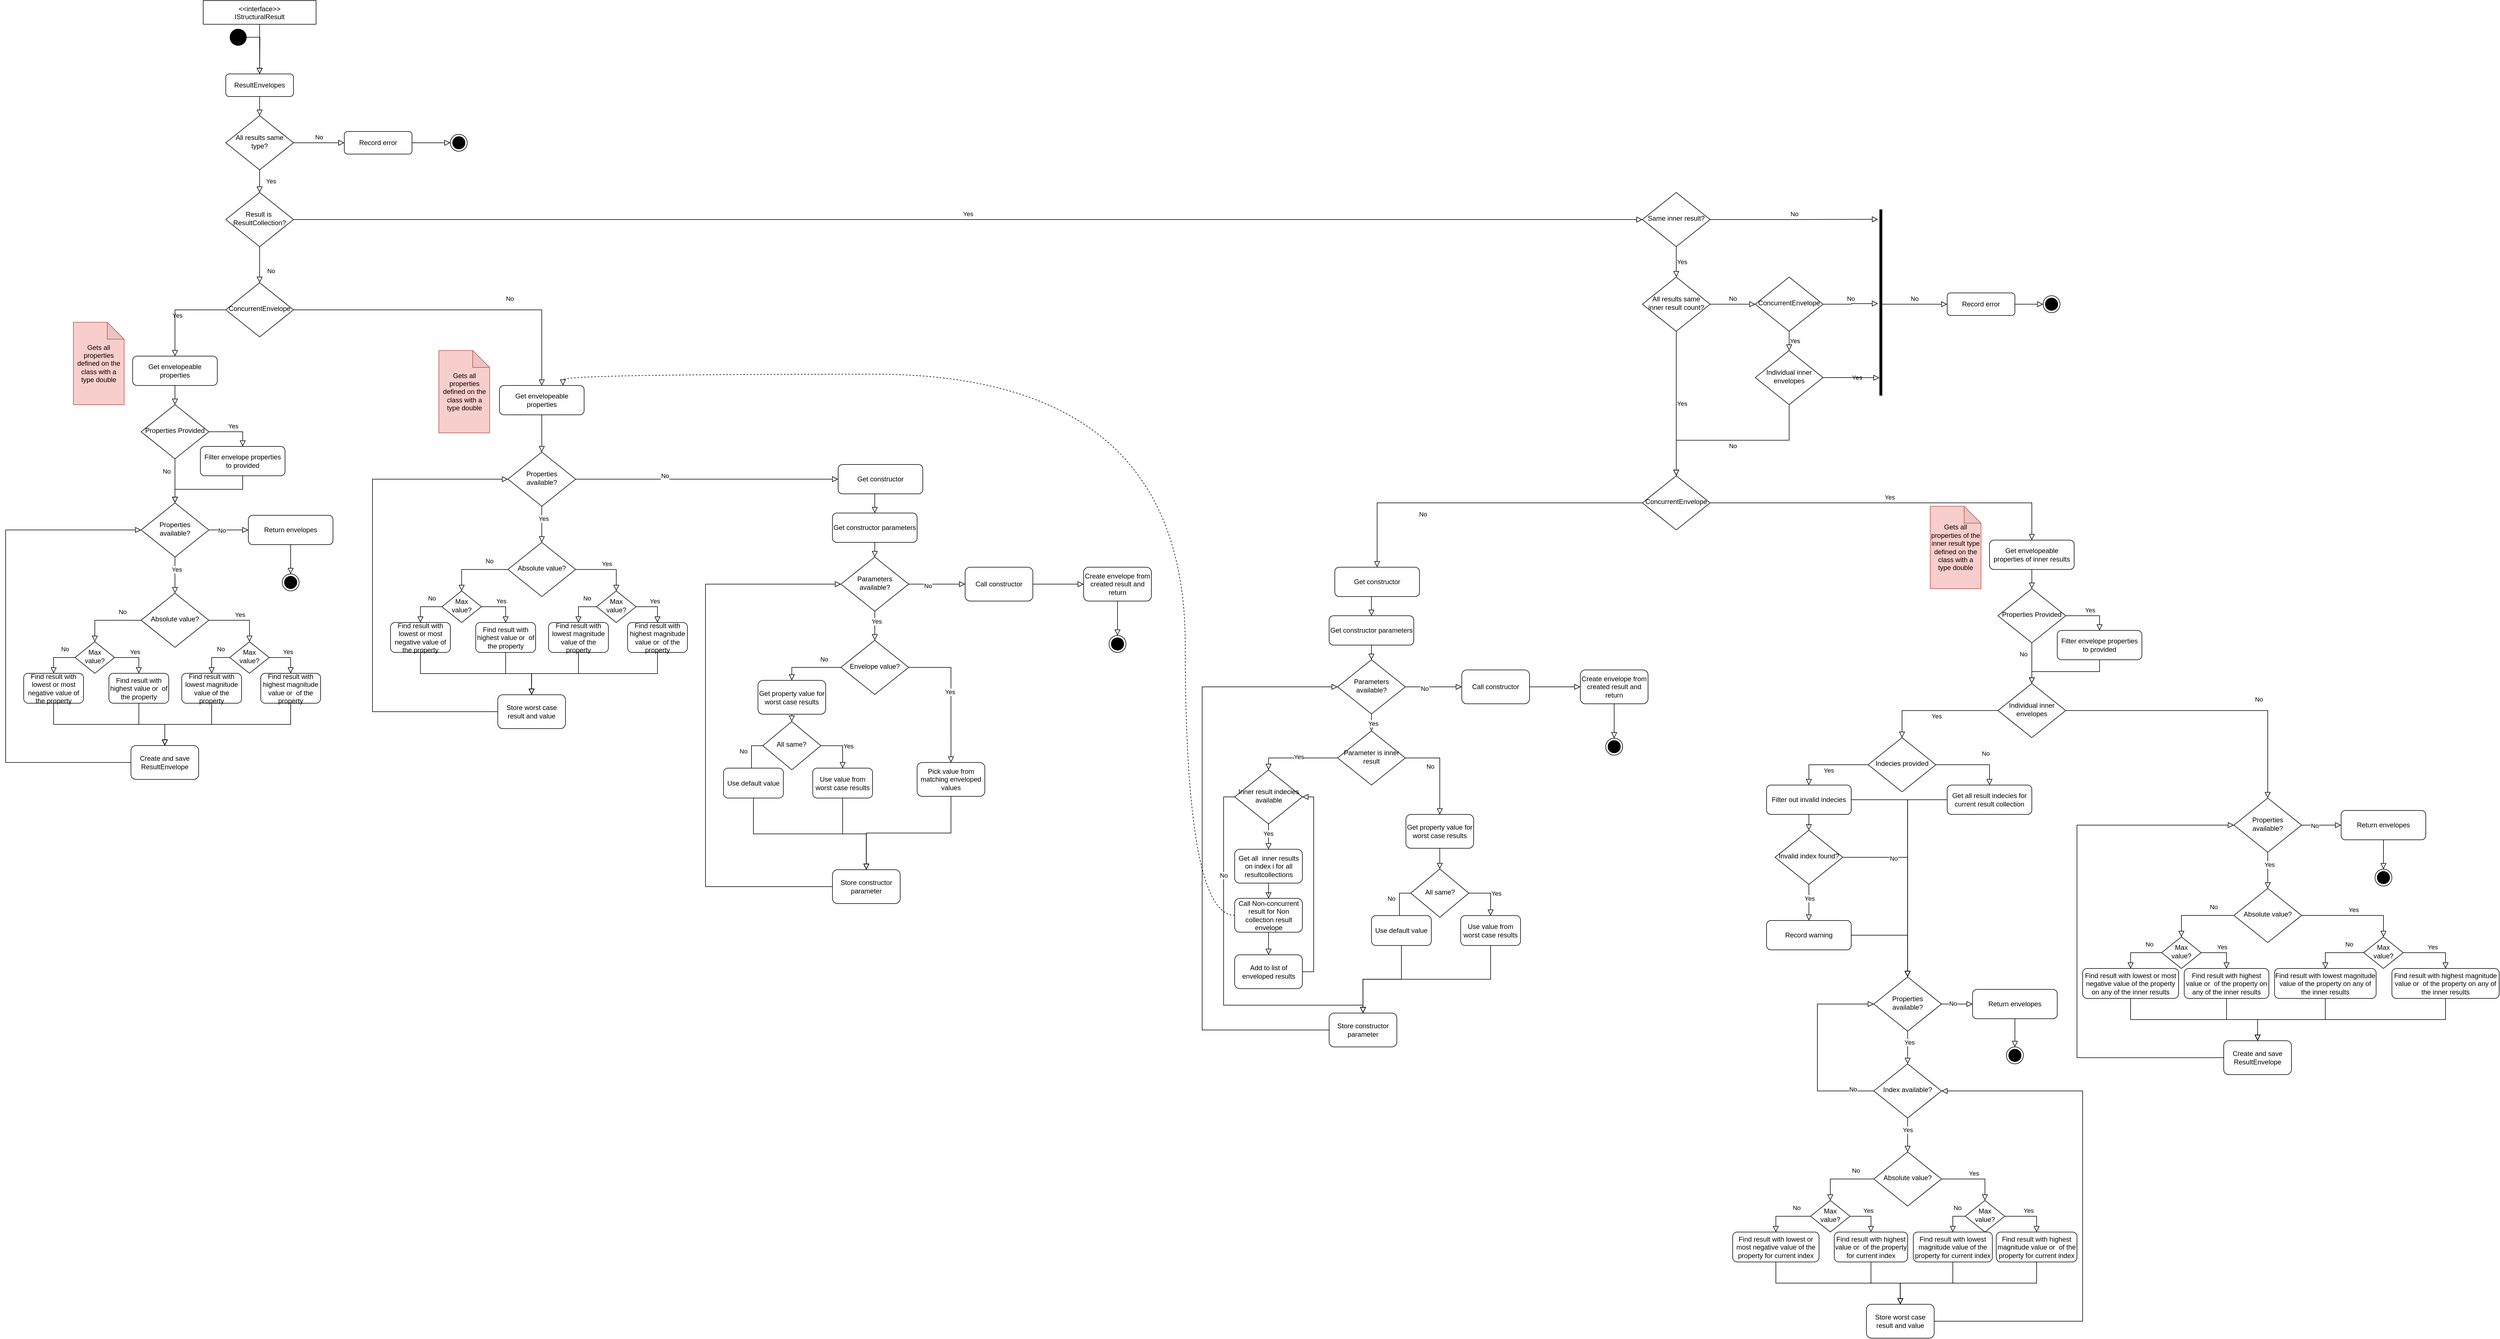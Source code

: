 <mxfile version="16.1.2" type="device"><diagram id="C5RBs43oDa-KdzZeNtuy" name="Page-1"><mxGraphModel dx="3434" dy="2697" grid="1" gridSize="10" guides="1" tooltips="1" connect="1" arrows="1" fold="1" page="1" pageScale="1" pageWidth="827" pageHeight="1169" math="0" shadow="0"><root><mxCell id="WIyWlLk6GJQsqaUBKTNV-0"/><mxCell id="WIyWlLk6GJQsqaUBKTNV-1" parent="WIyWlLk6GJQsqaUBKTNV-0"/><mxCell id="WIyWlLk6GJQsqaUBKTNV-2" value="" style="rounded=0;html=1;jettySize=auto;orthogonalLoop=1;fontSize=11;endArrow=block;endFill=0;endSize=8;strokeWidth=1;shadow=0;labelBackgroundColor=none;edgeStyle=orthogonalEdgeStyle;" parent="WIyWlLk6GJQsqaUBKTNV-1" source="WIyWlLk6GJQsqaUBKTNV-3" target="WIyWlLk6GJQsqaUBKTNV-6" edge="1"><mxGeometry relative="1" as="geometry"/></mxCell><mxCell id="WIyWlLk6GJQsqaUBKTNV-3" value="ResultEnvelopes" style="rounded=1;whiteSpace=wrap;html=1;fontSize=12;glass=0;strokeWidth=1;shadow=0;" parent="WIyWlLk6GJQsqaUBKTNV-1" vertex="1"><mxGeometry x="210" y="190" width="120" height="40" as="geometry"/></mxCell><mxCell id="WIyWlLk6GJQsqaUBKTNV-4" value="Yes" style="rounded=0;html=1;jettySize=auto;orthogonalLoop=1;fontSize=11;endArrow=block;endFill=0;endSize=8;strokeWidth=1;shadow=0;labelBackgroundColor=none;edgeStyle=orthogonalEdgeStyle;" parent="WIyWlLk6GJQsqaUBKTNV-1" source="WIyWlLk6GJQsqaUBKTNV-6" target="SjPzw_1nfPO3rx_oo4sp-6" edge="1"><mxGeometry y="20" relative="1" as="geometry"><mxPoint as="offset"/><mxPoint x="270" y="400" as="targetPoint"/></mxGeometry></mxCell><mxCell id="WIyWlLk6GJQsqaUBKTNV-5" value="No" style="edgeStyle=orthogonalEdgeStyle;rounded=0;html=1;jettySize=auto;orthogonalLoop=1;fontSize=11;endArrow=block;endFill=0;endSize=8;strokeWidth=1;shadow=0;labelBackgroundColor=none;entryX=0;entryY=0.5;entryDx=0;entryDy=0;" parent="WIyWlLk6GJQsqaUBKTNV-1" source="WIyWlLk6GJQsqaUBKTNV-6" target="q9XrCYjVUe7G1esktT6u-4" edge="1"><mxGeometry y="10" relative="1" as="geometry"><mxPoint as="offset"/><mxPoint x="390" y="312" as="targetPoint"/></mxGeometry></mxCell><mxCell id="WIyWlLk6GJQsqaUBKTNV-6" value="All results same type?" style="rhombus;whiteSpace=wrap;html=1;shadow=0;fontFamily=Helvetica;fontSize=12;align=center;strokeWidth=1;spacing=6;spacingTop=-4;" parent="WIyWlLk6GJQsqaUBKTNV-1" vertex="1"><mxGeometry x="210" y="264" width="120" height="96" as="geometry"/></mxCell><mxCell id="WIyWlLk6GJQsqaUBKTNV-8" value="No" style="rounded=0;html=1;jettySize=auto;orthogonalLoop=1;fontSize=11;endArrow=block;endFill=0;endSize=8;strokeWidth=1;shadow=0;labelBackgroundColor=none;edgeStyle=orthogonalEdgeStyle;exitX=0.5;exitY=1;exitDx=0;exitDy=0;entryX=0.5;entryY=0;entryDx=0;entryDy=0;" parent="WIyWlLk6GJQsqaUBKTNV-1" source="SjPzw_1nfPO3rx_oo4sp-6" target="SjPzw_1nfPO3rx_oo4sp-7" edge="1"><mxGeometry x="0.333" y="20" relative="1" as="geometry"><mxPoint as="offset"/><mxPoint x="270" y="480" as="sourcePoint"/><mxPoint x="270" y="720" as="targetPoint"/></mxGeometry></mxCell><mxCell id="WIyWlLk6GJQsqaUBKTNV-9" value="Yes" style="edgeStyle=orthogonalEdgeStyle;rounded=0;html=1;jettySize=auto;orthogonalLoop=1;fontSize=11;endArrow=block;endFill=0;endSize=8;strokeWidth=1;shadow=0;labelBackgroundColor=none;exitX=1;exitY=0.5;exitDx=0;exitDy=0;entryX=0;entryY=0.5;entryDx=0;entryDy=0;" parent="WIyWlLk6GJQsqaUBKTNV-1" source="SjPzw_1nfPO3rx_oo4sp-6" target="q9XrCYjVUe7G1esktT6u-0" edge="1"><mxGeometry y="10" relative="1" as="geometry"><mxPoint as="offset"/><mxPoint x="320" y="440" as="sourcePoint"/><mxPoint x="2710" y="448" as="targetPoint"/></mxGeometry></mxCell><mxCell id="SjPzw_1nfPO3rx_oo4sp-5" style="edgeStyle=orthogonalEdgeStyle;rounded=0;orthogonalLoop=1;jettySize=auto;html=1;entryX=0.5;entryY=0;entryDx=0;entryDy=0;endArrow=block;endFill=0;startSize=6;endSize=8;" parent="WIyWlLk6GJQsqaUBKTNV-1" source="SjPzw_1nfPO3rx_oo4sp-0" target="WIyWlLk6GJQsqaUBKTNV-3" edge="1"><mxGeometry relative="1" as="geometry"/></mxCell><mxCell id="SjPzw_1nfPO3rx_oo4sp-0" value="&lt;&lt;interface&gt;&gt;&#13;&#10;IStructuralResult" style="swimlane;fontStyle=0;childLayout=stackLayout;horizontal=1;startSize=42;fillColor=none;horizontalStack=0;resizeParent=1;resizeParentMax=0;resizeLast=0;collapsible=1;marginBottom=0;fontSize=12;align=center;" parent="WIyWlLk6GJQsqaUBKTNV-1" vertex="1" collapsed="1"><mxGeometry x="170" y="60" width="200" height="42" as="geometry"><mxRectangle width="230" height="192" as="alternateBounds"/></mxGeometry></mxCell><mxCell id="SjPzw_1nfPO3rx_oo4sp-1" value="ModeNumber : Int32" style="text;strokeColor=none;fillColor=none;align=left;verticalAlign=top;spacingLeft=4;spacingRight=4;overflow=hidden;rotatable=0;points=[[0,0.5],[1,0.5]];portConstraint=eastwest;fontColor=#000000" parent="SjPzw_1nfPO3rx_oo4sp-0" vertex="1"><mxGeometry y="42" width="200" height="26" as="geometry"/></mxCell><mxCell id="SjPzw_1nfPO3rx_oo4sp-2" value="ObjectId : IComparable" style="text;strokeColor=none;fillColor=none;align=left;verticalAlign=top;spacingLeft=4;spacingRight=4;overflow=hidden;rotatable=0;points=[[0,0.5],[1,0.5]];portConstraint=eastwest;fontColor=#707070" parent="SjPzw_1nfPO3rx_oo4sp-0" vertex="1"><mxGeometry y="68" width="200" height="26" as="geometry"/></mxCell><mxCell id="SjPzw_1nfPO3rx_oo4sp-3" value="ResultCase : IComparable" style="text;strokeColor=none;fillColor=none;align=left;verticalAlign=top;spacingLeft=4;spacingRight=4;overflow=hidden;rotatable=0;points=[[0,0.5],[1,0.5]];portConstraint=eastwest;fontColor=#707070" parent="SjPzw_1nfPO3rx_oo4sp-0" vertex="1"><mxGeometry y="94" width="200" height="26" as="geometry"/></mxCell><mxCell id="SjPzw_1nfPO3rx_oo4sp-4" value="TimeStep : Double" style="text;strokeColor=none;fillColor=none;align=left;verticalAlign=top;spacingLeft=4;spacingRight=4;overflow=hidden;rotatable=0;points=[[0,0.5],[1,0.5]];portConstraint=eastwest;fontColor=#707070" parent="SjPzw_1nfPO3rx_oo4sp-0" vertex="1"><mxGeometry y="120" width="200" height="26" as="geometry"/></mxCell><mxCell id="SjPzw_1nfPO3rx_oo4sp-6" value="Result is&amp;nbsp; ResultCollection?" style="rhombus;whiteSpace=wrap;html=1;shadow=0;fontFamily=Helvetica;fontSize=12;align=center;strokeWidth=1;spacing=6;spacingTop=-4;" parent="WIyWlLk6GJQsqaUBKTNV-1" vertex="1"><mxGeometry x="210" y="400" width="120" height="96" as="geometry"/></mxCell><mxCell id="SjPzw_1nfPO3rx_oo4sp-7" value="ConcurrentEnvelope" style="rhombus;whiteSpace=wrap;html=1;shadow=0;fontFamily=Helvetica;fontSize=12;align=center;strokeWidth=1;spacing=6;spacingTop=-4;" parent="WIyWlLk6GJQsqaUBKTNV-1" vertex="1"><mxGeometry x="210" y="560" width="120" height="96" as="geometry"/></mxCell><mxCell id="SjPzw_1nfPO3rx_oo4sp-9" value="Yes" style="edgeStyle=orthogonalEdgeStyle;rounded=0;html=1;jettySize=auto;orthogonalLoop=1;fontSize=11;endArrow=block;endFill=0;endSize=8;strokeWidth=1;shadow=0;labelBackgroundColor=none;exitX=0;exitY=0.5;exitDx=0;exitDy=0;entryX=0.5;entryY=0;entryDx=0;entryDy=0;" parent="WIyWlLk6GJQsqaUBKTNV-1" source="SjPzw_1nfPO3rx_oo4sp-7" target="SjPzw_1nfPO3rx_oo4sp-18" edge="1"><mxGeometry y="10" relative="1" as="geometry"><mxPoint as="offset"/><mxPoint x="340" y="458.0" as="sourcePoint"/><mxPoint x="115.862" y="740" as="targetPoint"/></mxGeometry></mxCell><mxCell id="SjPzw_1nfPO3rx_oo4sp-10" value="No" style="rounded=0;html=1;jettySize=auto;orthogonalLoop=1;fontSize=11;endArrow=block;endFill=0;endSize=8;strokeWidth=1;shadow=0;labelBackgroundColor=none;edgeStyle=orthogonalEdgeStyle;exitX=1;exitY=0.5;exitDx=0;exitDy=0;entryX=0.5;entryY=0;entryDx=0;entryDy=0;" parent="WIyWlLk6GJQsqaUBKTNV-1" source="SjPzw_1nfPO3rx_oo4sp-7" target="SjPzw_1nfPO3rx_oo4sp-58" edge="1"><mxGeometry x="0.333" y="20" relative="1" as="geometry"><mxPoint as="offset"/><mxPoint x="280" y="506" as="sourcePoint"/><mxPoint x="760" y="740" as="targetPoint"/></mxGeometry></mxCell><mxCell id="SjPzw_1nfPO3rx_oo4sp-23" style="edgeStyle=orthogonalEdgeStyle;rounded=0;orthogonalLoop=1;jettySize=auto;html=1;entryX=0.5;entryY=0;entryDx=0;entryDy=0;endArrow=block;endFill=0;startSize=6;endSize=8;" parent="WIyWlLk6GJQsqaUBKTNV-1" source="SjPzw_1nfPO3rx_oo4sp-18" target="SjPzw_1nfPO3rx_oo4sp-22" edge="1"><mxGeometry relative="1" as="geometry"/></mxCell><mxCell id="SjPzw_1nfPO3rx_oo4sp-18" value="Get envelopeable properties" style="rounded=1;whiteSpace=wrap;html=1;fontSize=12;glass=0;strokeWidth=1;shadow=0;" parent="WIyWlLk6GJQsqaUBKTNV-1" vertex="1"><mxGeometry x="45" y="690" width="150" height="52" as="geometry"/></mxCell><mxCell id="SjPzw_1nfPO3rx_oo4sp-20" value="Gets all properties defined on the class with a type double" style="shape=note;whiteSpace=wrap;html=1;backgroundOutline=1;darkOpacity=0.05;fillColor=#f8cecc;strokeColor=#b85450;" parent="WIyWlLk6GJQsqaUBKTNV-1" vertex="1"><mxGeometry x="-60" y="630" width="90" height="146" as="geometry"/></mxCell><mxCell id="SjPzw_1nfPO3rx_oo4sp-21" value="Yes" style="edgeStyle=orthogonalEdgeStyle;rounded=0;html=1;jettySize=auto;orthogonalLoop=1;fontSize=11;endArrow=block;endFill=0;endSize=8;strokeWidth=1;shadow=0;labelBackgroundColor=none;exitX=1;exitY=0.5;exitDx=0;exitDy=0;entryX=0.5;entryY=0;entryDx=0;entryDy=0;" parent="WIyWlLk6GJQsqaUBKTNV-1" source="SjPzw_1nfPO3rx_oo4sp-22" target="SjPzw_1nfPO3rx_oo4sp-25" edge="1"><mxGeometry y="10" relative="1" as="geometry"><mxPoint as="offset"/><mxPoint x="285" y="840" as="sourcePoint"/><mxPoint x="230" y="970" as="targetPoint"/></mxGeometry></mxCell><mxCell id="SjPzw_1nfPO3rx_oo4sp-22" value="Properties Provided" style="rhombus;whiteSpace=wrap;html=1;shadow=0;fontFamily=Helvetica;fontSize=12;align=center;strokeWidth=1;spacing=6;spacingTop=-4;" parent="WIyWlLk6GJQsqaUBKTNV-1" vertex="1"><mxGeometry x="60" y="776" width="120" height="96" as="geometry"/></mxCell><mxCell id="SjPzw_1nfPO3rx_oo4sp-24" value="No" style="rounded=0;html=1;jettySize=auto;orthogonalLoop=1;fontSize=11;endArrow=block;endFill=0;endSize=8;strokeWidth=1;shadow=0;labelBackgroundColor=none;edgeStyle=orthogonalEdgeStyle;exitX=0.5;exitY=1;exitDx=0;exitDy=0;entryX=0.5;entryY=0;entryDx=0;entryDy=0;" parent="WIyWlLk6GJQsqaUBKTNV-1" source="SjPzw_1nfPO3rx_oo4sp-22" target="SjPzw_1nfPO3rx_oo4sp-26" edge="1"><mxGeometry x="-0.452" y="-15" relative="1" as="geometry"><mxPoint as="offset"/><mxPoint x="65" y="1000" as="sourcePoint"/><mxPoint x="115" y="1050" as="targetPoint"/></mxGeometry></mxCell><mxCell id="SjPzw_1nfPO3rx_oo4sp-27" style="edgeStyle=orthogonalEdgeStyle;rounded=0;orthogonalLoop=1;jettySize=auto;html=1;endArrow=block;endFill=0;startSize=6;endSize=8;" parent="WIyWlLk6GJQsqaUBKTNV-1" source="SjPzw_1nfPO3rx_oo4sp-25" target="SjPzw_1nfPO3rx_oo4sp-26" edge="1"><mxGeometry relative="1" as="geometry"/></mxCell><mxCell id="SjPzw_1nfPO3rx_oo4sp-25" value="Filter envelope properties to provided" style="rounded=1;whiteSpace=wrap;html=1;fontSize=12;glass=0;strokeWidth=1;shadow=0;" parent="WIyWlLk6GJQsqaUBKTNV-1" vertex="1"><mxGeometry x="165" y="850" width="150" height="52" as="geometry"/></mxCell><mxCell id="SjPzw_1nfPO3rx_oo4sp-28" style="edgeStyle=orthogonalEdgeStyle;rounded=0;orthogonalLoop=1;jettySize=auto;html=1;endArrow=block;endFill=0;startSize=6;endSize=8;entryX=0.5;entryY=0;entryDx=0;entryDy=0;" parent="WIyWlLk6GJQsqaUBKTNV-1" source="SjPzw_1nfPO3rx_oo4sp-26" target="SjPzw_1nfPO3rx_oo4sp-29" edge="1"><mxGeometry relative="1" as="geometry"><mxPoint x="115" y="1080" as="targetPoint"/></mxGeometry></mxCell><mxCell id="SjPzw_1nfPO3rx_oo4sp-54" value="Yes" style="edgeLabel;html=1;align=center;verticalAlign=middle;resizable=0;points=[];" parent="SjPzw_1nfPO3rx_oo4sp-28" vertex="1" connectable="0"><mxGeometry x="-0.321" y="3" relative="1" as="geometry"><mxPoint as="offset"/></mxGeometry></mxCell><mxCell id="SjPzw_1nfPO3rx_oo4sp-55" style="edgeStyle=orthogonalEdgeStyle;rounded=0;orthogonalLoop=1;jettySize=auto;html=1;endArrow=block;endFill=0;startSize=6;endSize=8;" parent="WIyWlLk6GJQsqaUBKTNV-1" source="SjPzw_1nfPO3rx_oo4sp-26" target="SjPzw_1nfPO3rx_oo4sp-57" edge="1"><mxGeometry relative="1" as="geometry"><mxPoint x="250" y="998" as="targetPoint"/></mxGeometry></mxCell><mxCell id="SjPzw_1nfPO3rx_oo4sp-56" value="No" style="edgeLabel;html=1;align=center;verticalAlign=middle;resizable=0;points=[];" parent="SjPzw_1nfPO3rx_oo4sp-55" vertex="1" connectable="0"><mxGeometry x="-0.339" y="-1" relative="1" as="geometry"><mxPoint as="offset"/></mxGeometry></mxCell><mxCell id="SjPzw_1nfPO3rx_oo4sp-26" value="Properties available?" style="rhombus;whiteSpace=wrap;html=1;shadow=0;fontFamily=Helvetica;fontSize=12;align=center;strokeWidth=1;spacing=6;spacingTop=-4;" parent="WIyWlLk6GJQsqaUBKTNV-1" vertex="1"><mxGeometry x="60" y="950" width="120" height="96" as="geometry"/></mxCell><mxCell id="SjPzw_1nfPO3rx_oo4sp-29" value="Absolute value?" style="rhombus;whiteSpace=wrap;html=1;shadow=0;fontFamily=Helvetica;fontSize=12;align=center;strokeWidth=1;spacing=6;spacingTop=-4;" parent="WIyWlLk6GJQsqaUBKTNV-1" vertex="1"><mxGeometry x="60" y="1110" width="120" height="96" as="geometry"/></mxCell><mxCell id="SjPzw_1nfPO3rx_oo4sp-30" value="Yes" style="edgeStyle=orthogonalEdgeStyle;rounded=0;html=1;jettySize=auto;orthogonalLoop=1;fontSize=11;endArrow=block;endFill=0;endSize=8;strokeWidth=1;shadow=0;labelBackgroundColor=none;exitX=1;exitY=0.5;exitDx=0;exitDy=0;entryX=0.5;entryY=0;entryDx=0;entryDy=0;" parent="WIyWlLk6GJQsqaUBKTNV-1" source="SjPzw_1nfPO3rx_oo4sp-29" target="SjPzw_1nfPO3rx_oo4sp-37" edge="1"><mxGeometry y="10" relative="1" as="geometry"><mxPoint as="offset"/><mxPoint x="206.97" y="1140" as="sourcePoint"/><mxPoint x="237" y="1196.0" as="targetPoint"/></mxGeometry></mxCell><mxCell id="SjPzw_1nfPO3rx_oo4sp-31" value="No" style="rounded=0;html=1;jettySize=auto;orthogonalLoop=1;fontSize=11;endArrow=block;endFill=0;endSize=8;strokeWidth=1;shadow=0;labelBackgroundColor=none;edgeStyle=orthogonalEdgeStyle;exitX=0;exitY=0.5;exitDx=0;exitDy=0;entryX=0.5;entryY=0;entryDx=0;entryDy=0;" parent="WIyWlLk6GJQsqaUBKTNV-1" source="SjPzw_1nfPO3rx_oo4sp-29" target="SjPzw_1nfPO3rx_oo4sp-34" edge="1"><mxGeometry x="-0.452" y="-15" relative="1" as="geometry"><mxPoint as="offset"/><mxPoint x="161.97" y="1188" as="sourcePoint"/><mxPoint x="29.5" y="1209.0" as="targetPoint"/></mxGeometry></mxCell><mxCell id="SjPzw_1nfPO3rx_oo4sp-34" value="Max value?" style="rhombus;whiteSpace=wrap;html=1;shadow=0;fontFamily=Helvetica;fontSize=12;align=center;strokeWidth=1;spacing=6;spacingTop=-4;" parent="WIyWlLk6GJQsqaUBKTNV-1" vertex="1"><mxGeometry x="-57" y="1196" width="70" height="56" as="geometry"/></mxCell><mxCell id="SjPzw_1nfPO3rx_oo4sp-35" value="No" style="rounded=0;html=1;jettySize=auto;orthogonalLoop=1;fontSize=11;endArrow=block;endFill=0;endSize=8;strokeWidth=1;shadow=0;labelBackgroundColor=none;edgeStyle=orthogonalEdgeStyle;exitX=0;exitY=0.5;exitDx=0;exitDy=0;entryX=0.5;entryY=0;entryDx=0;entryDy=0;" parent="WIyWlLk6GJQsqaUBKTNV-1" source="SjPzw_1nfPO3rx_oo4sp-34" target="SjPzw_1nfPO3rx_oo4sp-40" edge="1"><mxGeometry x="-0.452" y="-15" relative="1" as="geometry"><mxPoint as="offset"/><mxPoint x="67" y="1168" as="sourcePoint"/><mxPoint x="-38" y="1260" as="targetPoint"/></mxGeometry></mxCell><mxCell id="SjPzw_1nfPO3rx_oo4sp-36" value="Yes" style="edgeStyle=orthogonalEdgeStyle;rounded=0;html=1;jettySize=auto;orthogonalLoop=1;fontSize=11;endArrow=block;endFill=0;endSize=8;strokeWidth=1;shadow=0;labelBackgroundColor=none;exitX=1;exitY=0.5;exitDx=0;exitDy=0;entryX=0.5;entryY=0;entryDx=0;entryDy=0;" parent="WIyWlLk6GJQsqaUBKTNV-1" source="SjPzw_1nfPO3rx_oo4sp-34" target="SjPzw_1nfPO3rx_oo4sp-41" edge="1"><mxGeometry y="10" relative="1" as="geometry"><mxPoint as="offset"/><mxPoint x="57" y="1220" as="sourcePoint"/><mxPoint x="92" y="1258" as="targetPoint"/></mxGeometry></mxCell><mxCell id="SjPzw_1nfPO3rx_oo4sp-37" value="Max value?" style="rhombus;whiteSpace=wrap;html=1;shadow=0;fontFamily=Helvetica;fontSize=12;align=center;strokeWidth=1;spacing=6;spacingTop=-4;" parent="WIyWlLk6GJQsqaUBKTNV-1" vertex="1"><mxGeometry x="217" y="1196" width="70" height="56" as="geometry"/></mxCell><mxCell id="SjPzw_1nfPO3rx_oo4sp-38" value="No" style="rounded=0;html=1;jettySize=auto;orthogonalLoop=1;fontSize=11;endArrow=block;endFill=0;endSize=8;strokeWidth=1;shadow=0;labelBackgroundColor=none;edgeStyle=orthogonalEdgeStyle;exitX=0;exitY=0.5;exitDx=0;exitDy=0;" parent="WIyWlLk6GJQsqaUBKTNV-1" source="SjPzw_1nfPO3rx_oo4sp-37" target="SjPzw_1nfPO3rx_oo4sp-42" edge="1"><mxGeometry x="-0.452" y="-15" relative="1" as="geometry"><mxPoint as="offset"/><mxPoint x="257" y="1168" as="sourcePoint"/><mxPoint x="152" y="1260" as="targetPoint"/></mxGeometry></mxCell><mxCell id="SjPzw_1nfPO3rx_oo4sp-39" value="Yes" style="edgeStyle=orthogonalEdgeStyle;rounded=0;html=1;jettySize=auto;orthogonalLoop=1;fontSize=11;endArrow=block;endFill=0;endSize=8;strokeWidth=1;shadow=0;labelBackgroundColor=none;exitX=1;exitY=0.5;exitDx=0;exitDy=0;" parent="WIyWlLk6GJQsqaUBKTNV-1" source="SjPzw_1nfPO3rx_oo4sp-37" target="SjPzw_1nfPO3rx_oo4sp-43" edge="1"><mxGeometry y="10" relative="1" as="geometry"><mxPoint as="offset"/><mxPoint x="247" y="1220" as="sourcePoint"/><mxPoint x="282" y="1258" as="targetPoint"/></mxGeometry></mxCell><mxCell id="SjPzw_1nfPO3rx_oo4sp-46" style="edgeStyle=orthogonalEdgeStyle;rounded=0;orthogonalLoop=1;jettySize=auto;html=1;entryX=0.5;entryY=0;entryDx=0;entryDy=0;endArrow=block;endFill=0;startSize=6;endSize=8;exitX=0.5;exitY=1;exitDx=0;exitDy=0;" parent="WIyWlLk6GJQsqaUBKTNV-1" source="SjPzw_1nfPO3rx_oo4sp-40" target="SjPzw_1nfPO3rx_oo4sp-45" edge="1"><mxGeometry relative="1" as="geometry"/></mxCell><mxCell id="SjPzw_1nfPO3rx_oo4sp-40" value="Find result with lowest or most negative value of the property" style="rounded=1;whiteSpace=wrap;html=1;" parent="WIyWlLk6GJQsqaUBKTNV-1" vertex="1"><mxGeometry x="-148" y="1252" width="106" height="53" as="geometry"/></mxCell><mxCell id="SjPzw_1nfPO3rx_oo4sp-50" style="edgeStyle=orthogonalEdgeStyle;rounded=0;orthogonalLoop=1;jettySize=auto;html=1;exitX=0.5;exitY=1;exitDx=0;exitDy=0;entryX=0.5;entryY=0;entryDx=0;entryDy=0;endArrow=block;endFill=0;startSize=6;endSize=8;" parent="WIyWlLk6GJQsqaUBKTNV-1" source="SjPzw_1nfPO3rx_oo4sp-41" target="SjPzw_1nfPO3rx_oo4sp-45" edge="1"><mxGeometry relative="1" as="geometry"/></mxCell><mxCell id="SjPzw_1nfPO3rx_oo4sp-41" value="Find result with highest value or&amp;nbsp; of the property" style="rounded=1;whiteSpace=wrap;html=1;" parent="WIyWlLk6GJQsqaUBKTNV-1" vertex="1"><mxGeometry x="3" y="1252" width="106" height="53" as="geometry"/></mxCell><mxCell id="SjPzw_1nfPO3rx_oo4sp-48" style="edgeStyle=orthogonalEdgeStyle;rounded=0;orthogonalLoop=1;jettySize=auto;html=1;exitX=0.5;exitY=1;exitDx=0;exitDy=0;entryX=0.5;entryY=0;entryDx=0;entryDy=0;endArrow=block;endFill=0;startSize=6;endSize=8;" parent="WIyWlLk6GJQsqaUBKTNV-1" source="SjPzw_1nfPO3rx_oo4sp-42" target="SjPzw_1nfPO3rx_oo4sp-45" edge="1"><mxGeometry relative="1" as="geometry"/></mxCell><mxCell id="SjPzw_1nfPO3rx_oo4sp-42" value="Find result with lowest magnitude value of the property" style="rounded=1;whiteSpace=wrap;html=1;" parent="WIyWlLk6GJQsqaUBKTNV-1" vertex="1"><mxGeometry x="132" y="1252" width="106" height="53" as="geometry"/></mxCell><mxCell id="SjPzw_1nfPO3rx_oo4sp-51" style="edgeStyle=orthogonalEdgeStyle;rounded=0;orthogonalLoop=1;jettySize=auto;html=1;exitX=0.5;exitY=1;exitDx=0;exitDy=0;entryX=0.5;entryY=0;entryDx=0;entryDy=0;endArrow=block;endFill=0;startSize=6;endSize=8;" parent="WIyWlLk6GJQsqaUBKTNV-1" source="SjPzw_1nfPO3rx_oo4sp-43" target="SjPzw_1nfPO3rx_oo4sp-45" edge="1"><mxGeometry relative="1" as="geometry"/></mxCell><mxCell id="SjPzw_1nfPO3rx_oo4sp-43" value="Find result with highest magnitude value or&amp;nbsp; of the property" style="rounded=1;whiteSpace=wrap;html=1;" parent="WIyWlLk6GJQsqaUBKTNV-1" vertex="1"><mxGeometry x="272" y="1252" width="106" height="53" as="geometry"/></mxCell><mxCell id="SjPzw_1nfPO3rx_oo4sp-53" style="edgeStyle=orthogonalEdgeStyle;rounded=0;orthogonalLoop=1;jettySize=auto;html=1;exitX=0;exitY=0.5;exitDx=0;exitDy=0;entryX=0;entryY=0.5;entryDx=0;entryDy=0;endArrow=block;endFill=0;startSize=6;endSize=8;exitPerimeter=0;" parent="WIyWlLk6GJQsqaUBKTNV-1" source="SjPzw_1nfPO3rx_oo4sp-45" target="SjPzw_1nfPO3rx_oo4sp-26" edge="1"><mxGeometry relative="1" as="geometry"><Array as="points"><mxPoint x="-180" y="1410"/><mxPoint x="-180" y="998"/></Array></mxGeometry></mxCell><mxCell id="SjPzw_1nfPO3rx_oo4sp-45" value="Create and save ResultEnvelope" style="rounded=1;whiteSpace=wrap;html=1;" parent="WIyWlLk6GJQsqaUBKTNV-1" vertex="1"><mxGeometry x="42" y="1380" width="120" height="60" as="geometry"/></mxCell><mxCell id="q9XrCYjVUe7G1esktT6u-6" style="edgeStyle=orthogonalEdgeStyle;rounded=0;orthogonalLoop=1;jettySize=auto;html=1;exitX=0.5;exitY=1;exitDx=0;exitDy=0;entryX=0.5;entryY=0;entryDx=0;entryDy=0;endArrow=block;endFill=0;startSize=6;endSize=8;" parent="WIyWlLk6GJQsqaUBKTNV-1" source="SjPzw_1nfPO3rx_oo4sp-57" target="q9XrCYjVUe7G1esktT6u-5" edge="1"><mxGeometry relative="1" as="geometry"/></mxCell><mxCell id="SjPzw_1nfPO3rx_oo4sp-57" value="Return envelopes" style="rounded=1;whiteSpace=wrap;html=1;fontSize=12;glass=0;strokeWidth=1;shadow=0;" parent="WIyWlLk6GJQsqaUBKTNV-1" vertex="1"><mxGeometry x="250" y="972" width="150" height="52" as="geometry"/></mxCell><mxCell id="SjPzw_1nfPO3rx_oo4sp-80" style="edgeStyle=orthogonalEdgeStyle;rounded=0;orthogonalLoop=1;jettySize=auto;html=1;entryX=0.5;entryY=0;entryDx=0;entryDy=0;endArrow=block;endFill=0;startSize=6;endSize=8;" parent="WIyWlLk6GJQsqaUBKTNV-1" source="SjPzw_1nfPO3rx_oo4sp-58" target="SjPzw_1nfPO3rx_oo4sp-60" edge="1"><mxGeometry relative="1" as="geometry"/></mxCell><mxCell id="SjPzw_1nfPO3rx_oo4sp-58" value="Get envelopeable properties" style="rounded=1;whiteSpace=wrap;html=1;fontSize=12;glass=0;strokeWidth=1;shadow=0;" parent="WIyWlLk6GJQsqaUBKTNV-1" vertex="1"><mxGeometry x="694.94" y="742" width="150" height="52" as="geometry"/></mxCell><mxCell id="SjPzw_1nfPO3rx_oo4sp-59" value="Gets all properties defined on the class with a type double" style="shape=note;whiteSpace=wrap;html=1;backgroundOutline=1;darkOpacity=0.05;fillColor=#f8cecc;strokeColor=#b85450;" parent="WIyWlLk6GJQsqaUBKTNV-1" vertex="1"><mxGeometry x="587.5" y="680" width="90" height="146" as="geometry"/></mxCell><mxCell id="SjPzw_1nfPO3rx_oo4sp-60" value="Properties available?" style="rhombus;whiteSpace=wrap;html=1;shadow=0;fontFamily=Helvetica;fontSize=12;align=center;strokeWidth=1;spacing=6;spacingTop=-4;" parent="WIyWlLk6GJQsqaUBKTNV-1" vertex="1"><mxGeometry x="709.94" y="860" width="120" height="96" as="geometry"/></mxCell><mxCell id="SjPzw_1nfPO3rx_oo4sp-61" value="Absolute value?" style="rhombus;whiteSpace=wrap;html=1;shadow=0;fontFamily=Helvetica;fontSize=12;align=center;strokeWidth=1;spacing=6;spacingTop=-4;" parent="WIyWlLk6GJQsqaUBKTNV-1" vertex="1"><mxGeometry x="709.94" y="1020" width="120" height="96" as="geometry"/></mxCell><mxCell id="SjPzw_1nfPO3rx_oo4sp-62" value="Yes" style="edgeStyle=orthogonalEdgeStyle;rounded=0;html=1;jettySize=auto;orthogonalLoop=1;fontSize=11;endArrow=block;endFill=0;endSize=8;strokeWidth=1;shadow=0;labelBackgroundColor=none;exitX=1;exitY=0.5;exitDx=0;exitDy=0;entryX=0.5;entryY=0;entryDx=0;entryDy=0;" parent="WIyWlLk6GJQsqaUBKTNV-1" source="SjPzw_1nfPO3rx_oo4sp-61" target="SjPzw_1nfPO3rx_oo4sp-67" edge="1"><mxGeometry y="10" relative="1" as="geometry"><mxPoint as="offset"/><mxPoint x="856.91" y="1050" as="sourcePoint"/><mxPoint x="886.94" y="1106.0" as="targetPoint"/></mxGeometry></mxCell><mxCell id="SjPzw_1nfPO3rx_oo4sp-63" value="No" style="rounded=0;html=1;jettySize=auto;orthogonalLoop=1;fontSize=11;endArrow=block;endFill=0;endSize=8;strokeWidth=1;shadow=0;labelBackgroundColor=none;edgeStyle=orthogonalEdgeStyle;exitX=0;exitY=0.5;exitDx=0;exitDy=0;entryX=0.5;entryY=0;entryDx=0;entryDy=0;" parent="WIyWlLk6GJQsqaUBKTNV-1" source="SjPzw_1nfPO3rx_oo4sp-61" target="SjPzw_1nfPO3rx_oo4sp-64" edge="1"><mxGeometry x="-0.452" y="-15" relative="1" as="geometry"><mxPoint as="offset"/><mxPoint x="811.91" y="1098" as="sourcePoint"/><mxPoint x="679.44" y="1119.0" as="targetPoint"/></mxGeometry></mxCell><mxCell id="SjPzw_1nfPO3rx_oo4sp-64" value="Max value?" style="rhombus;whiteSpace=wrap;html=1;shadow=0;fontFamily=Helvetica;fontSize=12;align=center;strokeWidth=1;spacing=6;spacingTop=-4;" parent="WIyWlLk6GJQsqaUBKTNV-1" vertex="1"><mxGeometry x="592.94" y="1106" width="70" height="56" as="geometry"/></mxCell><mxCell id="SjPzw_1nfPO3rx_oo4sp-65" value="No" style="rounded=0;html=1;jettySize=auto;orthogonalLoop=1;fontSize=11;endArrow=block;endFill=0;endSize=8;strokeWidth=1;shadow=0;labelBackgroundColor=none;edgeStyle=orthogonalEdgeStyle;exitX=0;exitY=0.5;exitDx=0;exitDy=0;entryX=0.5;entryY=0;entryDx=0;entryDy=0;" parent="WIyWlLk6GJQsqaUBKTNV-1" source="SjPzw_1nfPO3rx_oo4sp-64" target="SjPzw_1nfPO3rx_oo4sp-71" edge="1"><mxGeometry x="-0.452" y="-15" relative="1" as="geometry"><mxPoint as="offset"/><mxPoint x="716.94" y="1078" as="sourcePoint"/><mxPoint x="611.94" y="1170" as="targetPoint"/></mxGeometry></mxCell><mxCell id="SjPzw_1nfPO3rx_oo4sp-66" value="Yes" style="edgeStyle=orthogonalEdgeStyle;rounded=0;html=1;jettySize=auto;orthogonalLoop=1;fontSize=11;endArrow=block;endFill=0;endSize=8;strokeWidth=1;shadow=0;labelBackgroundColor=none;exitX=1;exitY=0.5;exitDx=0;exitDy=0;entryX=0.5;entryY=0;entryDx=0;entryDy=0;" parent="WIyWlLk6GJQsqaUBKTNV-1" source="SjPzw_1nfPO3rx_oo4sp-64" target="SjPzw_1nfPO3rx_oo4sp-73" edge="1"><mxGeometry y="10" relative="1" as="geometry"><mxPoint as="offset"/><mxPoint x="706.94" y="1130" as="sourcePoint"/><mxPoint x="741.94" y="1168" as="targetPoint"/></mxGeometry></mxCell><mxCell id="SjPzw_1nfPO3rx_oo4sp-67" value="Max value?" style="rhombus;whiteSpace=wrap;html=1;shadow=0;fontFamily=Helvetica;fontSize=12;align=center;strokeWidth=1;spacing=6;spacingTop=-4;" parent="WIyWlLk6GJQsqaUBKTNV-1" vertex="1"><mxGeometry x="866.94" y="1106" width="70" height="56" as="geometry"/></mxCell><mxCell id="SjPzw_1nfPO3rx_oo4sp-68" value="No" style="rounded=0;html=1;jettySize=auto;orthogonalLoop=1;fontSize=11;endArrow=block;endFill=0;endSize=8;strokeWidth=1;shadow=0;labelBackgroundColor=none;edgeStyle=orthogonalEdgeStyle;exitX=0;exitY=0.5;exitDx=0;exitDy=0;" parent="WIyWlLk6GJQsqaUBKTNV-1" source="SjPzw_1nfPO3rx_oo4sp-67" target="SjPzw_1nfPO3rx_oo4sp-75" edge="1"><mxGeometry x="-0.452" y="-15" relative="1" as="geometry"><mxPoint as="offset"/><mxPoint x="906.94" y="1078" as="sourcePoint"/><mxPoint x="801.94" y="1170" as="targetPoint"/></mxGeometry></mxCell><mxCell id="SjPzw_1nfPO3rx_oo4sp-69" value="Yes" style="edgeStyle=orthogonalEdgeStyle;rounded=0;html=1;jettySize=auto;orthogonalLoop=1;fontSize=11;endArrow=block;endFill=0;endSize=8;strokeWidth=1;shadow=0;labelBackgroundColor=none;exitX=1;exitY=0.5;exitDx=0;exitDy=0;" parent="WIyWlLk6GJQsqaUBKTNV-1" source="SjPzw_1nfPO3rx_oo4sp-67" target="SjPzw_1nfPO3rx_oo4sp-77" edge="1"><mxGeometry y="10" relative="1" as="geometry"><mxPoint as="offset"/><mxPoint x="896.94" y="1130" as="sourcePoint"/><mxPoint x="931.94" y="1168" as="targetPoint"/></mxGeometry></mxCell><mxCell id="SjPzw_1nfPO3rx_oo4sp-70" style="edgeStyle=orthogonalEdgeStyle;rounded=0;orthogonalLoop=1;jettySize=auto;html=1;entryX=0.5;entryY=0;entryDx=0;entryDy=0;endArrow=block;endFill=0;startSize=6;endSize=8;exitX=0.5;exitY=1;exitDx=0;exitDy=0;" parent="WIyWlLk6GJQsqaUBKTNV-1" source="SjPzw_1nfPO3rx_oo4sp-71" target="SjPzw_1nfPO3rx_oo4sp-79" edge="1"><mxGeometry relative="1" as="geometry"/></mxCell><mxCell id="SjPzw_1nfPO3rx_oo4sp-71" value="Find result with lowest or most negative value of the property" style="rounded=1;whiteSpace=wrap;html=1;" parent="WIyWlLk6GJQsqaUBKTNV-1" vertex="1"><mxGeometry x="501.94" y="1162" width="106" height="53" as="geometry"/></mxCell><mxCell id="SjPzw_1nfPO3rx_oo4sp-72" style="edgeStyle=orthogonalEdgeStyle;rounded=0;orthogonalLoop=1;jettySize=auto;html=1;exitX=0.5;exitY=1;exitDx=0;exitDy=0;entryX=0.5;entryY=0;entryDx=0;entryDy=0;endArrow=block;endFill=0;startSize=6;endSize=8;" parent="WIyWlLk6GJQsqaUBKTNV-1" source="SjPzw_1nfPO3rx_oo4sp-73" target="SjPzw_1nfPO3rx_oo4sp-79" edge="1"><mxGeometry relative="1" as="geometry"/></mxCell><mxCell id="SjPzw_1nfPO3rx_oo4sp-73" value="Find result with highest value or&amp;nbsp; of the property" style="rounded=1;whiteSpace=wrap;html=1;" parent="WIyWlLk6GJQsqaUBKTNV-1" vertex="1"><mxGeometry x="652.94" y="1162" width="106" height="53" as="geometry"/></mxCell><mxCell id="SjPzw_1nfPO3rx_oo4sp-74" style="edgeStyle=orthogonalEdgeStyle;rounded=0;orthogonalLoop=1;jettySize=auto;html=1;exitX=0.5;exitY=1;exitDx=0;exitDy=0;entryX=0.5;entryY=0;entryDx=0;entryDy=0;endArrow=block;endFill=0;startSize=6;endSize=8;" parent="WIyWlLk6GJQsqaUBKTNV-1" source="SjPzw_1nfPO3rx_oo4sp-75" target="SjPzw_1nfPO3rx_oo4sp-79" edge="1"><mxGeometry relative="1" as="geometry"/></mxCell><mxCell id="SjPzw_1nfPO3rx_oo4sp-75" value="Find result with lowest magnitude value of the property" style="rounded=1;whiteSpace=wrap;html=1;" parent="WIyWlLk6GJQsqaUBKTNV-1" vertex="1"><mxGeometry x="781.94" y="1162" width="106" height="53" as="geometry"/></mxCell><mxCell id="SjPzw_1nfPO3rx_oo4sp-76" style="edgeStyle=orthogonalEdgeStyle;rounded=0;orthogonalLoop=1;jettySize=auto;html=1;exitX=0.5;exitY=1;exitDx=0;exitDy=0;entryX=0.5;entryY=0;entryDx=0;entryDy=0;endArrow=block;endFill=0;startSize=6;endSize=8;" parent="WIyWlLk6GJQsqaUBKTNV-1" source="SjPzw_1nfPO3rx_oo4sp-77" target="SjPzw_1nfPO3rx_oo4sp-79" edge="1"><mxGeometry relative="1" as="geometry"/></mxCell><mxCell id="SjPzw_1nfPO3rx_oo4sp-77" value="Find result with highest magnitude value or&amp;nbsp; of the property" style="rounded=1;whiteSpace=wrap;html=1;" parent="WIyWlLk6GJQsqaUBKTNV-1" vertex="1"><mxGeometry x="921.94" y="1162" width="106" height="53" as="geometry"/></mxCell><mxCell id="SjPzw_1nfPO3rx_oo4sp-78" style="edgeStyle=orthogonalEdgeStyle;rounded=0;orthogonalLoop=1;jettySize=auto;html=1;exitX=0;exitY=0.5;exitDx=0;exitDy=0;entryX=0;entryY=0.5;entryDx=0;entryDy=0;endArrow=block;endFill=0;startSize=6;endSize=8;exitPerimeter=0;" parent="WIyWlLk6GJQsqaUBKTNV-1" source="SjPzw_1nfPO3rx_oo4sp-79" target="SjPzw_1nfPO3rx_oo4sp-60" edge="1"><mxGeometry relative="1" as="geometry"><Array as="points"><mxPoint x="469.94" y="1320"/><mxPoint x="469.94" y="908"/></Array></mxGeometry></mxCell><mxCell id="SjPzw_1nfPO3rx_oo4sp-79" value="Store worst case result and value" style="rounded=1;whiteSpace=wrap;html=1;" parent="WIyWlLk6GJQsqaUBKTNV-1" vertex="1"><mxGeometry x="691.94" y="1290" width="120" height="60" as="geometry"/></mxCell><mxCell id="SjPzw_1nfPO3rx_oo4sp-81" style="edgeStyle=orthogonalEdgeStyle;rounded=0;orthogonalLoop=1;jettySize=auto;html=1;endArrow=block;endFill=0;startSize=6;endSize=8;" parent="WIyWlLk6GJQsqaUBKTNV-1" source="SjPzw_1nfPO3rx_oo4sp-60" target="SjPzw_1nfPO3rx_oo4sp-61" edge="1"><mxGeometry relative="1" as="geometry"><mxPoint x="769.94" y="1020" as="targetPoint"/><mxPoint x="769.94" y="956" as="sourcePoint"/></mxGeometry></mxCell><mxCell id="SjPzw_1nfPO3rx_oo4sp-82" value="Yes" style="edgeLabel;html=1;align=center;verticalAlign=middle;resizable=0;points=[];" parent="SjPzw_1nfPO3rx_oo4sp-81" vertex="1" connectable="0"><mxGeometry x="-0.321" y="3" relative="1" as="geometry"><mxPoint as="offset"/></mxGeometry></mxCell><mxCell id="SjPzw_1nfPO3rx_oo4sp-83" style="edgeStyle=orthogonalEdgeStyle;rounded=0;orthogonalLoop=1;jettySize=auto;html=1;endArrow=block;endFill=0;startSize=6;endSize=8;exitX=1;exitY=0.5;exitDx=0;exitDy=0;entryX=0;entryY=0.5;entryDx=0;entryDy=0;" parent="WIyWlLk6GJQsqaUBKTNV-1" source="SjPzw_1nfPO3rx_oo4sp-60" target="SjPzw_1nfPO3rx_oo4sp-85" edge="1"><mxGeometry relative="1" as="geometry"><mxPoint x="940" y="908" as="targetPoint"/><mxPoint x="779.94" y="966" as="sourcePoint"/></mxGeometry></mxCell><mxCell id="SjPzw_1nfPO3rx_oo4sp-84" value="No" style="edgeLabel;html=1;align=center;verticalAlign=middle;resizable=0;points=[];" parent="SjPzw_1nfPO3rx_oo4sp-83" vertex="1" connectable="0"><mxGeometry x="-0.321" y="3" relative="1" as="geometry"><mxPoint y="-3" as="offset"/></mxGeometry></mxCell><mxCell id="SjPzw_1nfPO3rx_oo4sp-87" style="edgeStyle=orthogonalEdgeStyle;rounded=0;orthogonalLoop=1;jettySize=auto;html=1;exitX=0.5;exitY=1;exitDx=0;exitDy=0;entryX=0.5;entryY=0;entryDx=0;entryDy=0;endArrow=block;endFill=0;startSize=6;endSize=8;" parent="WIyWlLk6GJQsqaUBKTNV-1" source="SjPzw_1nfPO3rx_oo4sp-85" target="SjPzw_1nfPO3rx_oo4sp-86" edge="1"><mxGeometry relative="1" as="geometry"/></mxCell><mxCell id="SjPzw_1nfPO3rx_oo4sp-85" value="Get constructor" style="rounded=1;whiteSpace=wrap;html=1;fontSize=12;glass=0;strokeWidth=1;shadow=0;" parent="WIyWlLk6GJQsqaUBKTNV-1" vertex="1"><mxGeometry x="1295" y="882" width="150" height="52" as="geometry"/></mxCell><mxCell id="SjPzw_1nfPO3rx_oo4sp-112" style="edgeStyle=orthogonalEdgeStyle;rounded=0;orthogonalLoop=1;jettySize=auto;html=1;exitX=0.5;exitY=1;exitDx=0;exitDy=0;entryX=0.5;entryY=0;entryDx=0;entryDy=0;endArrow=block;endFill=0;startSize=6;endSize=8;" parent="WIyWlLk6GJQsqaUBKTNV-1" source="SjPzw_1nfPO3rx_oo4sp-86" target="SjPzw_1nfPO3rx_oo4sp-88" edge="1"><mxGeometry relative="1" as="geometry"/></mxCell><mxCell id="SjPzw_1nfPO3rx_oo4sp-86" value="Get constructor parameters" style="rounded=1;whiteSpace=wrap;html=1;fontSize=12;glass=0;strokeWidth=1;shadow=0;" parent="WIyWlLk6GJQsqaUBKTNV-1" vertex="1"><mxGeometry x="1284.94" y="968" width="150" height="52" as="geometry"/></mxCell><mxCell id="SjPzw_1nfPO3rx_oo4sp-120" style="edgeStyle=orthogonalEdgeStyle;rounded=0;orthogonalLoop=1;jettySize=auto;html=1;exitX=1;exitY=0.5;exitDx=0;exitDy=0;endArrow=block;endFill=0;startSize=6;endSize=8;" parent="WIyWlLk6GJQsqaUBKTNV-1" source="SjPzw_1nfPO3rx_oo4sp-88" target="SjPzw_1nfPO3rx_oo4sp-119" edge="1"><mxGeometry relative="1" as="geometry"/></mxCell><mxCell id="SjPzw_1nfPO3rx_oo4sp-121" value="No" style="edgeLabel;html=1;align=center;verticalAlign=middle;resizable=0;points=[];" parent="SjPzw_1nfPO3rx_oo4sp-120" vertex="1" connectable="0"><mxGeometry x="-0.329" y="-3" relative="1" as="geometry"><mxPoint as="offset"/></mxGeometry></mxCell><mxCell id="SjPzw_1nfPO3rx_oo4sp-88" value="Parameters available?" style="rhombus;whiteSpace=wrap;html=1;shadow=0;fontFamily=Helvetica;fontSize=12;align=center;strokeWidth=1;spacing=6;spacingTop=-4;" parent="WIyWlLk6GJQsqaUBKTNV-1" vertex="1"><mxGeometry x="1299.94" y="1046" width="120" height="96" as="geometry"/></mxCell><mxCell id="SjPzw_1nfPO3rx_oo4sp-114" style="edgeStyle=orthogonalEdgeStyle;rounded=0;orthogonalLoop=1;jettySize=auto;html=1;exitX=1;exitY=0.5;exitDx=0;exitDy=0;entryX=0.5;entryY=0;entryDx=0;entryDy=0;endArrow=block;endFill=0;startSize=6;endSize=8;" parent="WIyWlLk6GJQsqaUBKTNV-1" source="SjPzw_1nfPO3rx_oo4sp-89" target="SjPzw_1nfPO3rx_oo4sp-113" edge="1"><mxGeometry relative="1" as="geometry"/></mxCell><mxCell id="SjPzw_1nfPO3rx_oo4sp-115" value="Yes" style="edgeLabel;html=1;align=center;verticalAlign=middle;resizable=0;points=[];" parent="SjPzw_1nfPO3rx_oo4sp-114" vertex="1" connectable="0"><mxGeometry x="-0.032" y="-2" relative="1" as="geometry"><mxPoint as="offset"/></mxGeometry></mxCell><mxCell id="SjPzw_1nfPO3rx_oo4sp-89" value="Envelope value?" style="rhombus;whiteSpace=wrap;html=1;shadow=0;fontFamily=Helvetica;fontSize=12;align=center;strokeWidth=1;spacing=6;spacingTop=-4;" parent="WIyWlLk6GJQsqaUBKTNV-1" vertex="1"><mxGeometry x="1299.94" y="1193.5" width="120" height="96" as="geometry"/></mxCell><mxCell id="SjPzw_1nfPO3rx_oo4sp-91" value="No" style="rounded=0;html=1;jettySize=auto;orthogonalLoop=1;fontSize=11;endArrow=block;endFill=0;endSize=8;strokeWidth=1;shadow=0;labelBackgroundColor=none;edgeStyle=orthogonalEdgeStyle;exitX=0;exitY=0.5;exitDx=0;exitDy=0;entryX=0.5;entryY=0;entryDx=0;entryDy=0;" parent="WIyWlLk6GJQsqaUBKTNV-1" source="SjPzw_1nfPO3rx_oo4sp-89" target="SjPzw_1nfPO3rx_oo4sp-116" edge="1"><mxGeometry x="-0.452" y="-15" relative="1" as="geometry"><mxPoint as="offset"/><mxPoint x="1401.91" y="1271.5" as="sourcePoint"/><mxPoint x="1269.44" y="1292.5" as="targetPoint"/></mxGeometry></mxCell><mxCell id="SjPzw_1nfPO3rx_oo4sp-92" value="All same?" style="rhombus;whiteSpace=wrap;html=1;shadow=0;fontFamily=Helvetica;fontSize=12;align=center;strokeWidth=1;spacing=6;spacingTop=-4;" parent="WIyWlLk6GJQsqaUBKTNV-1" vertex="1"><mxGeometry x="1161.47" y="1337.5" width="102.94" height="85.5" as="geometry"/></mxCell><mxCell id="SjPzw_1nfPO3rx_oo4sp-93" value="No" style="rounded=0;html=1;jettySize=auto;orthogonalLoop=1;fontSize=11;endArrow=block;endFill=0;endSize=8;strokeWidth=1;shadow=0;labelBackgroundColor=none;edgeStyle=orthogonalEdgeStyle;exitX=0;exitY=0.5;exitDx=0;exitDy=0;entryX=0.5;entryY=0;entryDx=0;entryDy=0;" parent="WIyWlLk6GJQsqaUBKTNV-1" source="SjPzw_1nfPO3rx_oo4sp-92" target="SjPzw_1nfPO3rx_oo4sp-99" edge="1"><mxGeometry x="-0.452" y="-15" relative="1" as="geometry"><mxPoint as="offset"/><mxPoint x="1306.94" y="1251.5" as="sourcePoint"/><mxPoint x="1201.94" y="1343.5" as="targetPoint"/></mxGeometry></mxCell><mxCell id="SjPzw_1nfPO3rx_oo4sp-94" value="Yes" style="edgeStyle=orthogonalEdgeStyle;rounded=0;html=1;jettySize=auto;orthogonalLoop=1;fontSize=11;endArrow=block;endFill=0;endSize=8;strokeWidth=1;shadow=0;labelBackgroundColor=none;exitX=1;exitY=0.5;exitDx=0;exitDy=0;entryX=0.5;entryY=0;entryDx=0;entryDy=0;" parent="WIyWlLk6GJQsqaUBKTNV-1" source="SjPzw_1nfPO3rx_oo4sp-92" target="SjPzw_1nfPO3rx_oo4sp-101" edge="1"><mxGeometry y="10" relative="1" as="geometry"><mxPoint as="offset"/><mxPoint x="1296.94" y="1303.5" as="sourcePoint"/><mxPoint x="1331.94" y="1341.5" as="targetPoint"/></mxGeometry></mxCell><mxCell id="SjPzw_1nfPO3rx_oo4sp-98" style="edgeStyle=orthogonalEdgeStyle;rounded=0;orthogonalLoop=1;jettySize=auto;html=1;entryX=0.5;entryY=0;entryDx=0;entryDy=0;endArrow=block;endFill=0;startSize=6;endSize=8;exitX=0.5;exitY=1;exitDx=0;exitDy=0;" parent="WIyWlLk6GJQsqaUBKTNV-1" source="SjPzw_1nfPO3rx_oo4sp-99" target="SjPzw_1nfPO3rx_oo4sp-107" edge="1"><mxGeometry relative="1" as="geometry"/></mxCell><mxCell id="SjPzw_1nfPO3rx_oo4sp-99" value="Use default value" style="rounded=1;whiteSpace=wrap;html=1;" parent="WIyWlLk6GJQsqaUBKTNV-1" vertex="1"><mxGeometry x="1091.94" y="1420" width="106" height="53" as="geometry"/></mxCell><mxCell id="SjPzw_1nfPO3rx_oo4sp-100" style="edgeStyle=orthogonalEdgeStyle;rounded=0;orthogonalLoop=1;jettySize=auto;html=1;exitX=0.5;exitY=1;exitDx=0;exitDy=0;entryX=0.5;entryY=0;entryDx=0;entryDy=0;endArrow=block;endFill=0;startSize=6;endSize=8;" parent="WIyWlLk6GJQsqaUBKTNV-1" source="SjPzw_1nfPO3rx_oo4sp-101" target="SjPzw_1nfPO3rx_oo4sp-107" edge="1"><mxGeometry relative="1" as="geometry"/></mxCell><mxCell id="SjPzw_1nfPO3rx_oo4sp-101" value="Use value from worst case results" style="rounded=1;whiteSpace=wrap;html=1;" parent="WIyWlLk6GJQsqaUBKTNV-1" vertex="1"><mxGeometry x="1250" y="1420" width="106" height="53" as="geometry"/></mxCell><mxCell id="SjPzw_1nfPO3rx_oo4sp-104" style="edgeStyle=orthogonalEdgeStyle;rounded=0;orthogonalLoop=1;jettySize=auto;html=1;exitX=0.5;exitY=1;exitDx=0;exitDy=0;entryX=0.5;entryY=0;entryDx=0;entryDy=0;endArrow=block;endFill=0;startSize=6;endSize=8;" parent="WIyWlLk6GJQsqaUBKTNV-1" source="SjPzw_1nfPO3rx_oo4sp-113" target="SjPzw_1nfPO3rx_oo4sp-107" edge="1"><mxGeometry relative="1" as="geometry"><mxPoint x="1564.94" y="1388.5" as="sourcePoint"/></mxGeometry></mxCell><mxCell id="SjPzw_1nfPO3rx_oo4sp-106" style="edgeStyle=orthogonalEdgeStyle;rounded=0;orthogonalLoop=1;jettySize=auto;html=1;exitX=0;exitY=0.5;exitDx=0;exitDy=0;entryX=0;entryY=0.5;entryDx=0;entryDy=0;endArrow=block;endFill=0;startSize=6;endSize=8;exitPerimeter=0;" parent="WIyWlLk6GJQsqaUBKTNV-1" source="SjPzw_1nfPO3rx_oo4sp-107" target="SjPzw_1nfPO3rx_oo4sp-88" edge="1"><mxGeometry relative="1" as="geometry"><Array as="points"><mxPoint x="1060" y="1630"/><mxPoint x="1060" y="1094"/></Array></mxGeometry></mxCell><mxCell id="SjPzw_1nfPO3rx_oo4sp-107" value="Store constructor parameter" style="rounded=1;whiteSpace=wrap;html=1;" parent="WIyWlLk6GJQsqaUBKTNV-1" vertex="1"><mxGeometry x="1284.94" y="1600" width="120" height="60" as="geometry"/></mxCell><mxCell id="SjPzw_1nfPO3rx_oo4sp-108" style="edgeStyle=orthogonalEdgeStyle;rounded=0;orthogonalLoop=1;jettySize=auto;html=1;endArrow=block;endFill=0;startSize=6;endSize=8;" parent="WIyWlLk6GJQsqaUBKTNV-1" source="SjPzw_1nfPO3rx_oo4sp-88" target="SjPzw_1nfPO3rx_oo4sp-89" edge="1"><mxGeometry relative="1" as="geometry"><mxPoint x="1359.94" y="1193.5" as="targetPoint"/><mxPoint x="1359.94" y="1129.5" as="sourcePoint"/></mxGeometry></mxCell><mxCell id="SjPzw_1nfPO3rx_oo4sp-109" value="Yes" style="edgeLabel;html=1;align=center;verticalAlign=middle;resizable=0;points=[];" parent="SjPzw_1nfPO3rx_oo4sp-108" vertex="1" connectable="0"><mxGeometry x="-0.321" y="3" relative="1" as="geometry"><mxPoint as="offset"/></mxGeometry></mxCell><mxCell id="SjPzw_1nfPO3rx_oo4sp-113" value="Pick value from matching enveloped values" style="rounded=1;whiteSpace=wrap;html=1;" parent="WIyWlLk6GJQsqaUBKTNV-1" vertex="1"><mxGeometry x="1434.94" y="1410" width="120" height="60" as="geometry"/></mxCell><mxCell id="SjPzw_1nfPO3rx_oo4sp-117" style="edgeStyle=orthogonalEdgeStyle;rounded=0;orthogonalLoop=1;jettySize=auto;html=1;exitX=0.5;exitY=1;exitDx=0;exitDy=0;entryX=0.5;entryY=0;entryDx=0;entryDy=0;endArrow=block;endFill=0;startSize=6;endSize=8;" parent="WIyWlLk6GJQsqaUBKTNV-1" source="SjPzw_1nfPO3rx_oo4sp-116" target="SjPzw_1nfPO3rx_oo4sp-92" edge="1"><mxGeometry relative="1" as="geometry"/></mxCell><mxCell id="SjPzw_1nfPO3rx_oo4sp-116" value="Get property value for worst case results" style="rounded=1;whiteSpace=wrap;html=1;" parent="WIyWlLk6GJQsqaUBKTNV-1" vertex="1"><mxGeometry x="1152.94" y="1264.5" width="120" height="60" as="geometry"/></mxCell><mxCell id="SjPzw_1nfPO3rx_oo4sp-122" style="edgeStyle=orthogonalEdgeStyle;rounded=0;orthogonalLoop=1;jettySize=auto;html=1;endArrow=block;endFill=0;startSize=6;endSize=8;entryX=0;entryY=0.5;entryDx=0;entryDy=0;" parent="WIyWlLk6GJQsqaUBKTNV-1" source="SjPzw_1nfPO3rx_oo4sp-119" target="SjPzw_1nfPO3rx_oo4sp-123" edge="1"><mxGeometry relative="1" as="geometry"><mxPoint x="1720" y="1094" as="targetPoint"/></mxGeometry></mxCell><mxCell id="SjPzw_1nfPO3rx_oo4sp-119" value="Call constructor" style="rounded=1;whiteSpace=wrap;html=1;" parent="WIyWlLk6GJQsqaUBKTNV-1" vertex="1"><mxGeometry x="1520" y="1064" width="120" height="60" as="geometry"/></mxCell><mxCell id="SjPzw_1nfPO3rx_oo4sp-123" value="Create envelope from created result and return" style="rounded=1;whiteSpace=wrap;html=1;" parent="WIyWlLk6GJQsqaUBKTNV-1" vertex="1"><mxGeometry x="1730" y="1064" width="120" height="60" as="geometry"/></mxCell><mxCell id="q9XrCYjVUe7G1esktT6u-0" value="Same inner result?" style="rhombus;whiteSpace=wrap;html=1;shadow=0;fontFamily=Helvetica;fontSize=12;align=center;strokeWidth=1;spacing=6;spacingTop=-4;" parent="WIyWlLk6GJQsqaUBKTNV-1" vertex="1"><mxGeometry x="2720" y="400" width="120" height="96" as="geometry"/></mxCell><mxCell id="q9XrCYjVUe7G1esktT6u-1" value="Yes" style="edgeStyle=orthogonalEdgeStyle;rounded=0;html=1;jettySize=auto;orthogonalLoop=1;fontSize=11;endArrow=block;endFill=0;endSize=8;strokeWidth=1;shadow=0;labelBackgroundColor=none;exitX=0.5;exitY=1;exitDx=0;exitDy=0;entryX=0.5;entryY=0;entryDx=0;entryDy=0;" parent="WIyWlLk6GJQsqaUBKTNV-1" source="q9XrCYjVUe7G1esktT6u-0" target="q9XrCYjVUe7G1esktT6u-27" edge="1"><mxGeometry y="10" relative="1" as="geometry"><mxPoint as="offset"/><mxPoint x="2840" y="394.0" as="sourcePoint"/><mxPoint x="2780" y="540" as="targetPoint"/></mxGeometry></mxCell><mxCell id="q9XrCYjVUe7G1esktT6u-4" value="Record error" style="rounded=1;whiteSpace=wrap;html=1;fontSize=12;glass=0;strokeWidth=1;shadow=0;" parent="WIyWlLk6GJQsqaUBKTNV-1" vertex="1"><mxGeometry x="420" y="292" width="120" height="40" as="geometry"/></mxCell><mxCell id="q9XrCYjVUe7G1esktT6u-5" value="" style="ellipse;html=1;shape=endState;fillColor=#000000;strokeColor=#000000;" parent="WIyWlLk6GJQsqaUBKTNV-1" vertex="1"><mxGeometry x="310" y="1076" width="30" height="30" as="geometry"/></mxCell><mxCell id="q9XrCYjVUe7G1esktT6u-7" style="edgeStyle=orthogonalEdgeStyle;rounded=0;orthogonalLoop=1;jettySize=auto;html=1;exitX=0.5;exitY=1;exitDx=0;exitDy=0;entryX=0.5;entryY=0;entryDx=0;entryDy=0;endArrow=block;endFill=0;startSize=6;endSize=8;" parent="WIyWlLk6GJQsqaUBKTNV-1" source="SjPzw_1nfPO3rx_oo4sp-123" target="q9XrCYjVUe7G1esktT6u-8" edge="1"><mxGeometry relative="1" as="geometry"><mxPoint x="1790" y="1133.0" as="sourcePoint"/></mxGeometry></mxCell><mxCell id="q9XrCYjVUe7G1esktT6u-8" value="" style="ellipse;html=1;shape=endState;fillColor=#000000;strokeColor=#000000;" parent="WIyWlLk6GJQsqaUBKTNV-1" vertex="1"><mxGeometry x="1775" y="1185" width="30" height="30" as="geometry"/></mxCell><mxCell id="q9XrCYjVUe7G1esktT6u-9" style="edgeStyle=orthogonalEdgeStyle;rounded=0;orthogonalLoop=1;jettySize=auto;html=1;exitX=1;exitY=0.5;exitDx=0;exitDy=0;entryX=0;entryY=0.5;entryDx=0;entryDy=0;endArrow=block;endFill=0;startSize=6;endSize=8;" parent="WIyWlLk6GJQsqaUBKTNV-1" source="q9XrCYjVUe7G1esktT6u-4" target="q9XrCYjVUe7G1esktT6u-10" edge="1"><mxGeometry relative="1" as="geometry"><mxPoint x="585.0" y="320" as="sourcePoint"/></mxGeometry></mxCell><mxCell id="q9XrCYjVUe7G1esktT6u-10" value="" style="ellipse;html=1;shape=endState;fillColor=#000000;strokeColor=#000000;" parent="WIyWlLk6GJQsqaUBKTNV-1" vertex="1"><mxGeometry x="607.94" y="297" width="30" height="30" as="geometry"/></mxCell><mxCell id="q9XrCYjVUe7G1esktT6u-12" style="edgeStyle=orthogonalEdgeStyle;rounded=0;orthogonalLoop=1;jettySize=auto;html=1;endArrow=block;endFill=0;startSize=6;endSize=8;" parent="WIyWlLk6GJQsqaUBKTNV-1" source="q9XrCYjVUe7G1esktT6u-11" edge="1"><mxGeometry relative="1" as="geometry"><mxPoint x="270" y="190" as="targetPoint"/></mxGeometry></mxCell><mxCell id="q9XrCYjVUe7G1esktT6u-11" value="" style="ellipse;fillColor=#000000;strokeColor=none;" parent="WIyWlLk6GJQsqaUBKTNV-1" vertex="1"><mxGeometry x="217" y="110" width="30" height="30" as="geometry"/></mxCell><mxCell id="q9XrCYjVUe7G1esktT6u-16" value="No" style="edgeStyle=orthogonalEdgeStyle;rounded=0;html=1;jettySize=auto;orthogonalLoop=1;fontSize=11;endArrow=block;endFill=0;endSize=8;strokeWidth=1;shadow=0;labelBackgroundColor=none;entryX=-0.53;entryY=0.053;entryDx=0;entryDy=0;exitX=1;exitY=0.5;exitDx=0;exitDy=0;entryPerimeter=0;" parent="WIyWlLk6GJQsqaUBKTNV-1" source="q9XrCYjVUe7G1esktT6u-0" target="q9XrCYjVUe7G1esktT6u-53" edge="1"><mxGeometry y="10" relative="1" as="geometry"><mxPoint as="offset"/><mxPoint x="2850" y="420" as="sourcePoint"/><mxPoint x="3012.06" y="448" as="targetPoint"/></mxGeometry></mxCell><mxCell id="q9XrCYjVUe7G1esktT6u-20" value="ConcurrentEnvelope" style="rhombus;whiteSpace=wrap;html=1;shadow=0;fontFamily=Helvetica;fontSize=12;align=center;strokeWidth=1;spacing=6;spacingTop=-4;" parent="WIyWlLk6GJQsqaUBKTNV-1" vertex="1"><mxGeometry x="2720" y="902" width="120" height="96" as="geometry"/></mxCell><mxCell id="q9XrCYjVUe7G1esktT6u-21" value="Yes" style="edgeStyle=orthogonalEdgeStyle;rounded=0;html=1;jettySize=auto;orthogonalLoop=1;fontSize=11;endArrow=block;endFill=0;endSize=8;strokeWidth=1;shadow=0;labelBackgroundColor=none;exitX=1;exitY=0.5;exitDx=0;exitDy=0;" parent="WIyWlLk6GJQsqaUBKTNV-1" source="q9XrCYjVUe7G1esktT6u-20" target="q9XrCYjVUe7G1esktT6u-33" edge="1"><mxGeometry y="10" relative="1" as="geometry"><mxPoint as="offset"/><mxPoint x="3840" y="950" as="sourcePoint"/><mxPoint x="3731" y="1002" as="targetPoint"/></mxGeometry></mxCell><mxCell id="q9XrCYjVUe7G1esktT6u-22" value="No" style="rounded=0;html=1;jettySize=auto;orthogonalLoop=1;fontSize=11;endArrow=block;endFill=0;endSize=8;strokeWidth=1;shadow=0;labelBackgroundColor=none;edgeStyle=orthogonalEdgeStyle;exitX=0;exitY=0.5;exitDx=0;exitDy=0;entryX=0.5;entryY=0;entryDx=0;entryDy=0;" parent="WIyWlLk6GJQsqaUBKTNV-1" source="q9XrCYjVUe7G1esktT6u-20" target="q9XrCYjVUe7G1esktT6u-136" edge="1"><mxGeometry x="0.333" y="20" relative="1" as="geometry"><mxPoint as="offset"/><mxPoint x="2840" y="932" as="sourcePoint"/><mxPoint x="3870" y="1110" as="targetPoint"/></mxGeometry></mxCell><mxCell id="q9XrCYjVUe7G1esktT6u-24" value="Individual inner envelopes" style="rhombus;whiteSpace=wrap;html=1;shadow=0;fontFamily=Helvetica;fontSize=12;align=center;strokeWidth=1;spacing=6;spacingTop=-4;" parent="WIyWlLk6GJQsqaUBKTNV-1" vertex="1"><mxGeometry x="3350" y="1270" width="120" height="96" as="geometry"/></mxCell><mxCell id="q9XrCYjVUe7G1esktT6u-25" value="Yes" style="edgeStyle=orthogonalEdgeStyle;rounded=0;html=1;jettySize=auto;orthogonalLoop=1;fontSize=11;endArrow=block;endFill=0;endSize=8;strokeWidth=1;shadow=0;labelBackgroundColor=none;exitX=0;exitY=0.5;exitDx=0;exitDy=0;entryX=0.5;entryY=0;entryDx=0;entryDy=0;" parent="WIyWlLk6GJQsqaUBKTNV-1" source="q9XrCYjVUe7G1esktT6u-24" target="q9XrCYjVUe7G1esktT6u-59" edge="1"><mxGeometry y="10" relative="1" as="geometry"><mxPoint as="offset"/><mxPoint x="3321" y="1315.5" as="sourcePoint"/><mxPoint x="3200" y="1440" as="targetPoint"/></mxGeometry></mxCell><mxCell id="q9XrCYjVUe7G1esktT6u-26" value="No" style="rounded=0;html=1;jettySize=auto;orthogonalLoop=1;fontSize=11;endArrow=block;endFill=0;endSize=8;strokeWidth=1;shadow=0;labelBackgroundColor=none;edgeStyle=orthogonalEdgeStyle;exitX=1;exitY=0.5;exitDx=0;exitDy=0;entryX=0.5;entryY=0;entryDx=0;entryDy=0;" parent="WIyWlLk6GJQsqaUBKTNV-1" source="q9XrCYjVUe7G1esktT6u-24" target="q9XrCYjVUe7G1esktT6u-112" edge="1"><mxGeometry x="0.333" y="20" relative="1" as="geometry"><mxPoint as="offset"/><mxPoint x="3491" y="1315.5" as="sourcePoint"/><mxPoint x="3810" y="1459" as="targetPoint"/></mxGeometry></mxCell><mxCell id="q9XrCYjVUe7G1esktT6u-27" value="All results same inner result count?" style="rhombus;whiteSpace=wrap;html=1;shadow=0;fontFamily=Helvetica;fontSize=12;align=center;strokeWidth=1;spacing=6;spacingTop=-4;" parent="WIyWlLk6GJQsqaUBKTNV-1" vertex="1"><mxGeometry x="2720" y="550" width="120" height="96" as="geometry"/></mxCell><mxCell id="q9XrCYjVUe7G1esktT6u-32" value="Yes" style="edgeStyle=orthogonalEdgeStyle;rounded=0;html=1;jettySize=auto;orthogonalLoop=1;fontSize=11;endArrow=block;endFill=0;endSize=8;strokeWidth=1;shadow=0;labelBackgroundColor=none;exitX=0.5;exitY=1;exitDx=0;exitDy=0;entryX=0.5;entryY=0;entryDx=0;entryDy=0;" parent="WIyWlLk6GJQsqaUBKTNV-1" source="q9XrCYjVUe7G1esktT6u-27" target="q9XrCYjVUe7G1esktT6u-20" edge="1"><mxGeometry y="10" relative="1" as="geometry"><mxPoint as="offset"/><mxPoint x="3060" y="690.8" as="sourcePoint"/><mxPoint x="2780" y="700.5" as="targetPoint"/></mxGeometry></mxCell><mxCell id="q9XrCYjVUe7G1esktT6u-40" style="edgeStyle=orthogonalEdgeStyle;rounded=0;orthogonalLoop=1;jettySize=auto;html=1;entryX=0.5;entryY=0;entryDx=0;entryDy=0;endArrow=block;endFill=0;startSize=6;endSize=8;" parent="WIyWlLk6GJQsqaUBKTNV-1" source="q9XrCYjVUe7G1esktT6u-33" target="q9XrCYjVUe7G1esktT6u-36" edge="1"><mxGeometry relative="1" as="geometry"/></mxCell><mxCell id="q9XrCYjVUe7G1esktT6u-33" value="Get envelopeable properties of inner results" style="rounded=1;whiteSpace=wrap;html=1;fontSize=12;glass=0;strokeWidth=1;shadow=0;" parent="WIyWlLk6GJQsqaUBKTNV-1" vertex="1"><mxGeometry x="3335" y="1016" width="150" height="52" as="geometry"/></mxCell><mxCell id="q9XrCYjVUe7G1esktT6u-34" value="Gets all properties of the inner result type defined on the class with a type double" style="shape=note;whiteSpace=wrap;html=1;backgroundOutline=1;darkOpacity=0.05;fillColor=#f8cecc;strokeColor=#b85450;" parent="WIyWlLk6GJQsqaUBKTNV-1" vertex="1"><mxGeometry x="3230" y="956" width="90" height="146" as="geometry"/></mxCell><mxCell id="q9XrCYjVUe7G1esktT6u-35" value="Yes" style="edgeStyle=orthogonalEdgeStyle;rounded=0;html=1;jettySize=auto;orthogonalLoop=1;fontSize=11;endArrow=block;endFill=0;endSize=8;strokeWidth=1;shadow=0;labelBackgroundColor=none;exitX=1;exitY=0.5;exitDx=0;exitDy=0;entryX=0.5;entryY=0;entryDx=0;entryDy=0;" parent="WIyWlLk6GJQsqaUBKTNV-1" source="q9XrCYjVUe7G1esktT6u-36" target="q9XrCYjVUe7G1esktT6u-39" edge="1"><mxGeometry y="10" relative="1" as="geometry"><mxPoint as="offset"/><mxPoint x="3575" y="1166" as="sourcePoint"/><mxPoint x="3520" y="1296" as="targetPoint"/></mxGeometry></mxCell><mxCell id="q9XrCYjVUe7G1esktT6u-36" value="Properties Provided" style="rhombus;whiteSpace=wrap;html=1;shadow=0;fontFamily=Helvetica;fontSize=12;align=center;strokeWidth=1;spacing=6;spacingTop=-4;" parent="WIyWlLk6GJQsqaUBKTNV-1" vertex="1"><mxGeometry x="3350" y="1102" width="120" height="96" as="geometry"/></mxCell><mxCell id="q9XrCYjVUe7G1esktT6u-37" value="No" style="rounded=0;html=1;jettySize=auto;orthogonalLoop=1;fontSize=11;endArrow=block;endFill=0;endSize=8;strokeWidth=1;shadow=0;labelBackgroundColor=none;edgeStyle=orthogonalEdgeStyle;exitX=0.5;exitY=1;exitDx=0;exitDy=0;entryX=0.5;entryY=0;entryDx=0;entryDy=0;" parent="WIyWlLk6GJQsqaUBKTNV-1" source="q9XrCYjVUe7G1esktT6u-36" target="q9XrCYjVUe7G1esktT6u-24" edge="1"><mxGeometry x="-0.452" y="-15" relative="1" as="geometry"><mxPoint as="offset"/><mxPoint x="3355" y="1326" as="sourcePoint"/><mxPoint x="3410" y="1276" as="targetPoint"/></mxGeometry></mxCell><mxCell id="q9XrCYjVUe7G1esktT6u-38" style="edgeStyle=orthogonalEdgeStyle;rounded=0;orthogonalLoop=1;jettySize=auto;html=1;endArrow=block;endFill=0;startSize=6;endSize=8;entryX=0.5;entryY=0;entryDx=0;entryDy=0;" parent="WIyWlLk6GJQsqaUBKTNV-1" source="q9XrCYjVUe7G1esktT6u-39" target="q9XrCYjVUe7G1esktT6u-24" edge="1"><mxGeometry relative="1" as="geometry"><mxPoint x="3410" y="1276" as="targetPoint"/></mxGeometry></mxCell><mxCell id="q9XrCYjVUe7G1esktT6u-39" value="Filter envelope properties to provided" style="rounded=1;whiteSpace=wrap;html=1;fontSize=12;glass=0;strokeWidth=1;shadow=0;" parent="WIyWlLk6GJQsqaUBKTNV-1" vertex="1"><mxGeometry x="3455" y="1176" width="150" height="52" as="geometry"/></mxCell><mxCell id="q9XrCYjVUe7G1esktT6u-44" value="No" style="edgeStyle=orthogonalEdgeStyle;rounded=0;html=1;jettySize=auto;orthogonalLoop=1;fontSize=11;endArrow=block;endFill=0;endSize=8;strokeWidth=1;shadow=0;labelBackgroundColor=none;exitX=1;exitY=0.5;exitDx=0;exitDy=0;entryX=0;entryY=0.5;entryDx=0;entryDy=0;" parent="WIyWlLk6GJQsqaUBKTNV-1" source="q9XrCYjVUe7G1esktT6u-27" target="q9XrCYjVUe7G1esktT6u-46" edge="1"><mxGeometry y="10" relative="1" as="geometry"><mxPoint as="offset"/><mxPoint x="2850" y="458.0" as="sourcePoint"/><mxPoint x="2920" y="598" as="targetPoint"/></mxGeometry></mxCell><mxCell id="q9XrCYjVUe7G1esktT6u-46" value="ConcurrentEnvelope" style="rhombus;whiteSpace=wrap;html=1;shadow=0;fontFamily=Helvetica;fontSize=12;align=center;strokeWidth=1;spacing=6;spacingTop=-4;" parent="WIyWlLk6GJQsqaUBKTNV-1" vertex="1"><mxGeometry x="2920" y="550" width="120" height="96" as="geometry"/></mxCell><mxCell id="q9XrCYjVUe7G1esktT6u-49" value="Yes" style="edgeStyle=orthogonalEdgeStyle;rounded=0;html=1;jettySize=auto;orthogonalLoop=1;fontSize=11;endArrow=block;endFill=0;endSize=8;strokeWidth=1;shadow=0;labelBackgroundColor=none;exitX=0.5;exitY=1;exitDx=0;exitDy=0;entryX=0.5;entryY=0;entryDx=0;entryDy=0;" parent="WIyWlLk6GJQsqaUBKTNV-1" source="q9XrCYjVUe7G1esktT6u-46" target="q9XrCYjVUe7G1esktT6u-51" edge="1"><mxGeometry y="10" relative="1" as="geometry"><mxPoint as="offset"/><mxPoint x="2990" y="648" as="sourcePoint"/><mxPoint x="2980" y="690" as="targetPoint"/></mxGeometry></mxCell><mxCell id="q9XrCYjVUe7G1esktT6u-50" value="No" style="edgeStyle=orthogonalEdgeStyle;rounded=0;html=1;jettySize=auto;orthogonalLoop=1;fontSize=11;endArrow=block;endFill=0;endSize=8;strokeWidth=1;shadow=0;labelBackgroundColor=none;exitX=1;exitY=0.5;exitDx=0;exitDy=0;entryX=-0.53;entryY=0.506;entryDx=0;entryDy=0;entryPerimeter=0;" parent="WIyWlLk6GJQsqaUBKTNV-1" source="q9XrCYjVUe7G1esktT6u-46" target="q9XrCYjVUe7G1esktT6u-53" edge="1"><mxGeometry y="10" relative="1" as="geometry"><mxPoint as="offset"/><mxPoint x="3050" y="600" as="sourcePoint"/><mxPoint x="3130" y="600" as="targetPoint"/></mxGeometry></mxCell><mxCell id="q9XrCYjVUe7G1esktT6u-51" value="Individual inner envelopes" style="rhombus;whiteSpace=wrap;html=1;shadow=0;fontFamily=Helvetica;fontSize=12;align=center;strokeWidth=1;spacing=6;spacingTop=-4;" parent="WIyWlLk6GJQsqaUBKTNV-1" vertex="1"><mxGeometry x="2920" y="680" width="120" height="96" as="geometry"/></mxCell><mxCell id="q9XrCYjVUe7G1esktT6u-52" value="No" style="edgeStyle=orthogonalEdgeStyle;rounded=0;html=1;jettySize=auto;orthogonalLoop=1;fontSize=11;endArrow=block;endFill=0;endSize=8;strokeWidth=1;shadow=0;labelBackgroundColor=none;exitX=0.5;exitY=1;exitDx=0;exitDy=0;entryX=0.5;entryY=0;entryDx=0;entryDy=0;" parent="WIyWlLk6GJQsqaUBKTNV-1" source="q9XrCYjVUe7G1esktT6u-51" target="q9XrCYjVUe7G1esktT6u-20" edge="1"><mxGeometry y="10" relative="1" as="geometry"><mxPoint as="offset"/><mxPoint x="3050" y="608" as="sourcePoint"/><mxPoint x="3140" y="610" as="targetPoint"/></mxGeometry></mxCell><mxCell id="q9XrCYjVUe7G1esktT6u-53" value="" style="html=1;points=[];perimeter=orthogonalPerimeter;fillColor=#000000;strokeColor=none;" parent="WIyWlLk6GJQsqaUBKTNV-1" vertex="1"><mxGeometry x="3140" y="430" width="5" height="330" as="geometry"/></mxCell><mxCell id="q9XrCYjVUe7G1esktT6u-54" value="Yes" style="edgeStyle=orthogonalEdgeStyle;rounded=0;html=1;jettySize=auto;orthogonalLoop=1;fontSize=11;endArrow=block;endFill=0;endSize=8;strokeWidth=1;shadow=0;labelBackgroundColor=none;exitX=1;exitY=0.5;exitDx=0;exitDy=0;entryX=-0.009;entryY=0.904;entryDx=0;entryDy=0;entryPerimeter=0;" parent="WIyWlLk6GJQsqaUBKTNV-1" source="q9XrCYjVUe7G1esktT6u-51" target="q9XrCYjVUe7G1esktT6u-53" edge="1"><mxGeometry y="10" relative="1" as="geometry"><mxPoint as="offset"/><mxPoint x="2990" y="656" as="sourcePoint"/><mxPoint x="2990" y="690" as="targetPoint"/></mxGeometry></mxCell><mxCell id="q9XrCYjVUe7G1esktT6u-55" value="No" style="edgeStyle=orthogonalEdgeStyle;rounded=0;html=1;jettySize=auto;orthogonalLoop=1;fontSize=11;endArrow=block;endFill=0;endSize=8;strokeWidth=1;shadow=0;labelBackgroundColor=none;entryX=0;entryY=0.5;entryDx=0;entryDy=0;exitX=0.848;exitY=0.509;exitDx=0;exitDy=0;exitPerimeter=0;" parent="WIyWlLk6GJQsqaUBKTNV-1" source="q9XrCYjVUe7G1esktT6u-53" target="q9XrCYjVUe7G1esktT6u-56" edge="1"><mxGeometry y="10" relative="1" as="geometry"><mxPoint as="offset"/><mxPoint x="3147.94" y="660" as="sourcePoint"/><mxPoint x="3207.94" y="660" as="targetPoint"/></mxGeometry></mxCell><mxCell id="q9XrCYjVUe7G1esktT6u-56" value="Record error" style="rounded=1;whiteSpace=wrap;html=1;fontSize=12;glass=0;strokeWidth=1;shadow=0;" parent="WIyWlLk6GJQsqaUBKTNV-1" vertex="1"><mxGeometry x="3260" y="578" width="120" height="40" as="geometry"/></mxCell><mxCell id="q9XrCYjVUe7G1esktT6u-57" style="edgeStyle=orthogonalEdgeStyle;rounded=0;orthogonalLoop=1;jettySize=auto;html=1;exitX=1;exitY=0.5;exitDx=0;exitDy=0;entryX=0;entryY=0.5;entryDx=0;entryDy=0;endArrow=block;endFill=0;startSize=6;endSize=8;" parent="WIyWlLk6GJQsqaUBKTNV-1" source="q9XrCYjVUe7G1esktT6u-56" target="q9XrCYjVUe7G1esktT6u-58" edge="1"><mxGeometry relative="1" as="geometry"><mxPoint x="3402.94" y="668" as="sourcePoint"/></mxGeometry></mxCell><mxCell id="q9XrCYjVUe7G1esktT6u-58" value="" style="ellipse;html=1;shape=endState;fillColor=#000000;strokeColor=#000000;" parent="WIyWlLk6GJQsqaUBKTNV-1" vertex="1"><mxGeometry x="3430" y="583" width="30" height="30" as="geometry"/></mxCell><mxCell id="q9XrCYjVUe7G1esktT6u-59" value="Indecies provided" style="rhombus;whiteSpace=wrap;html=1;shadow=0;fontFamily=Helvetica;fontSize=12;align=center;strokeWidth=1;spacing=6;spacingTop=-4;" parent="WIyWlLk6GJQsqaUBKTNV-1" vertex="1"><mxGeometry x="3120" y="1366" width="120" height="96" as="geometry"/></mxCell><mxCell id="q9XrCYjVUe7G1esktT6u-60" value="Yes" style="edgeStyle=orthogonalEdgeStyle;rounded=0;html=1;jettySize=auto;orthogonalLoop=1;fontSize=11;endArrow=block;endFill=0;endSize=8;strokeWidth=1;shadow=0;labelBackgroundColor=none;exitX=0;exitY=0.5;exitDx=0;exitDy=0;entryX=0.5;entryY=0;entryDx=0;entryDy=0;" parent="WIyWlLk6GJQsqaUBKTNV-1" source="q9XrCYjVUe7G1esktT6u-59" target="q9XrCYjVUe7G1esktT6u-62" edge="1"><mxGeometry y="10" relative="1" as="geometry"><mxPoint as="offset"/><mxPoint x="3091" y="1411.5" as="sourcePoint"/><mxPoint x="2990" y="1480" as="targetPoint"/></mxGeometry></mxCell><mxCell id="q9XrCYjVUe7G1esktT6u-61" value="No" style="rounded=0;html=1;jettySize=auto;orthogonalLoop=1;fontSize=11;endArrow=block;endFill=0;endSize=8;strokeWidth=1;shadow=0;labelBackgroundColor=none;edgeStyle=orthogonalEdgeStyle;exitX=1;exitY=0.5;exitDx=0;exitDy=0;entryX=0.5;entryY=0;entryDx=0;entryDy=0;" parent="WIyWlLk6GJQsqaUBKTNV-1" source="q9XrCYjVUe7G1esktT6u-59" target="q9XrCYjVUe7G1esktT6u-63" edge="1"><mxGeometry x="0.333" y="20" relative="1" as="geometry"><mxPoint as="offset"/><mxPoint x="3261" y="1411.5" as="sourcePoint"/><mxPoint x="3310" y="1414" as="targetPoint"/></mxGeometry></mxCell><mxCell id="q9XrCYjVUe7G1esktT6u-88" style="edgeStyle=orthogonalEdgeStyle;rounded=0;orthogonalLoop=1;jettySize=auto;html=1;endArrow=block;endFill=0;startSize=6;endSize=8;entryX=0.5;entryY=0;entryDx=0;entryDy=0;" parent="WIyWlLk6GJQsqaUBKTNV-1" source="q9XrCYjVUe7G1esktT6u-62" target="q9XrCYjVUe7G1esktT6u-64" edge="1"><mxGeometry relative="1" as="geometry"><mxPoint x="3130" y="1590" as="targetPoint"/></mxGeometry></mxCell><mxCell id="q9XrCYjVUe7G1esktT6u-90" style="edgeStyle=orthogonalEdgeStyle;rounded=0;orthogonalLoop=1;jettySize=auto;html=1;entryX=0.5;entryY=0;entryDx=0;entryDy=0;endArrow=block;endFill=0;startSize=6;endSize=8;" parent="WIyWlLk6GJQsqaUBKTNV-1" source="q9XrCYjVUe7G1esktT6u-62" target="q9XrCYjVUe7G1esktT6u-89" edge="1"><mxGeometry relative="1" as="geometry"/></mxCell><mxCell id="q9XrCYjVUe7G1esktT6u-62" value="Filter out invalid indecies" style="rounded=1;whiteSpace=wrap;html=1;fontSize=12;glass=0;strokeWidth=1;shadow=0;" parent="WIyWlLk6GJQsqaUBKTNV-1" vertex="1"><mxGeometry x="2940" y="1450" width="150" height="52" as="geometry"/></mxCell><mxCell id="q9XrCYjVUe7G1esktT6u-87" style="edgeStyle=orthogonalEdgeStyle;rounded=0;orthogonalLoop=1;jettySize=auto;html=1;entryX=0.5;entryY=0;entryDx=0;entryDy=0;endArrow=block;endFill=0;startSize=6;endSize=8;" parent="WIyWlLk6GJQsqaUBKTNV-1" source="q9XrCYjVUe7G1esktT6u-63" target="q9XrCYjVUe7G1esktT6u-64" edge="1"><mxGeometry relative="1" as="geometry"/></mxCell><mxCell id="q9XrCYjVUe7G1esktT6u-63" value="Get all result indecies for current result collection" style="rounded=1;whiteSpace=wrap;html=1;fontSize=12;glass=0;strokeWidth=1;shadow=0;" parent="WIyWlLk6GJQsqaUBKTNV-1" vertex="1"><mxGeometry x="3260" y="1450" width="150" height="52" as="geometry"/></mxCell><mxCell id="q9XrCYjVUe7G1esktT6u-106" style="edgeStyle=orthogonalEdgeStyle;rounded=0;orthogonalLoop=1;jettySize=auto;html=1;entryX=0;entryY=0.5;entryDx=0;entryDy=0;endArrow=block;endFill=0;startSize=6;endSize=8;" parent="WIyWlLk6GJQsqaUBKTNV-1" source="q9XrCYjVUe7G1esktT6u-64" target="q9XrCYjVUe7G1esktT6u-104" edge="1"><mxGeometry relative="1" as="geometry"/></mxCell><mxCell id="q9XrCYjVUe7G1esktT6u-107" value="No" style="edgeLabel;html=1;align=center;verticalAlign=middle;resizable=0;points=[];" parent="q9XrCYjVUe7G1esktT6u-106" vertex="1" connectable="0"><mxGeometry x="-0.29" y="1" relative="1" as="geometry"><mxPoint as="offset"/></mxGeometry></mxCell><mxCell id="q9XrCYjVUe7G1esktT6u-64" value="Properties available?" style="rhombus;whiteSpace=wrap;html=1;shadow=0;fontFamily=Helvetica;fontSize=12;align=center;strokeWidth=1;spacing=6;spacingTop=-4;" parent="WIyWlLk6GJQsqaUBKTNV-1" vertex="1"><mxGeometry x="3129.94" y="1790" width="120" height="96" as="geometry"/></mxCell><mxCell id="q9XrCYjVUe7G1esktT6u-65" value="Absolute value?" style="rhombus;whiteSpace=wrap;html=1;shadow=0;fontFamily=Helvetica;fontSize=12;align=center;strokeWidth=1;spacing=6;spacingTop=-4;" parent="WIyWlLk6GJQsqaUBKTNV-1" vertex="1"><mxGeometry x="3129.94" y="2100" width="120" height="96" as="geometry"/></mxCell><mxCell id="q9XrCYjVUe7G1esktT6u-66" value="Yes" style="edgeStyle=orthogonalEdgeStyle;rounded=0;html=1;jettySize=auto;orthogonalLoop=1;fontSize=11;endArrow=block;endFill=0;endSize=8;strokeWidth=1;shadow=0;labelBackgroundColor=none;exitX=1;exitY=0.5;exitDx=0;exitDy=0;entryX=0.5;entryY=0;entryDx=0;entryDy=0;" parent="WIyWlLk6GJQsqaUBKTNV-1" source="q9XrCYjVUe7G1esktT6u-65" target="q9XrCYjVUe7G1esktT6u-71" edge="1"><mxGeometry y="10" relative="1" as="geometry"><mxPoint as="offset"/><mxPoint x="3281.91" y="2130" as="sourcePoint"/><mxPoint x="3311.94" y="2186" as="targetPoint"/></mxGeometry></mxCell><mxCell id="q9XrCYjVUe7G1esktT6u-67" value="No" style="rounded=0;html=1;jettySize=auto;orthogonalLoop=1;fontSize=11;endArrow=block;endFill=0;endSize=8;strokeWidth=1;shadow=0;labelBackgroundColor=none;edgeStyle=orthogonalEdgeStyle;exitX=0;exitY=0.5;exitDx=0;exitDy=0;entryX=0.5;entryY=0;entryDx=0;entryDy=0;" parent="WIyWlLk6GJQsqaUBKTNV-1" source="q9XrCYjVUe7G1esktT6u-65" target="q9XrCYjVUe7G1esktT6u-68" edge="1"><mxGeometry x="-0.452" y="-15" relative="1" as="geometry"><mxPoint as="offset"/><mxPoint x="3236.91" y="2178" as="sourcePoint"/><mxPoint x="3104.44" y="2199" as="targetPoint"/></mxGeometry></mxCell><mxCell id="q9XrCYjVUe7G1esktT6u-68" value="Max value?" style="rhombus;whiteSpace=wrap;html=1;shadow=0;fontFamily=Helvetica;fontSize=12;align=center;strokeWidth=1;spacing=6;spacingTop=-4;" parent="WIyWlLk6GJQsqaUBKTNV-1" vertex="1"><mxGeometry x="3017.94" y="2186" width="70" height="56" as="geometry"/></mxCell><mxCell id="q9XrCYjVUe7G1esktT6u-69" value="No" style="rounded=0;html=1;jettySize=auto;orthogonalLoop=1;fontSize=11;endArrow=block;endFill=0;endSize=8;strokeWidth=1;shadow=0;labelBackgroundColor=none;edgeStyle=orthogonalEdgeStyle;exitX=0;exitY=0.5;exitDx=0;exitDy=0;entryX=0.5;entryY=0;entryDx=0;entryDy=0;" parent="WIyWlLk6GJQsqaUBKTNV-1" source="q9XrCYjVUe7G1esktT6u-68" target="q9XrCYjVUe7G1esktT6u-75" edge="1"><mxGeometry x="-0.452" y="-15" relative="1" as="geometry"><mxPoint as="offset"/><mxPoint x="3141.94" y="2158" as="sourcePoint"/><mxPoint x="3036.94" y="2250" as="targetPoint"/></mxGeometry></mxCell><mxCell id="q9XrCYjVUe7G1esktT6u-70" value="Yes" style="edgeStyle=orthogonalEdgeStyle;rounded=0;html=1;jettySize=auto;orthogonalLoop=1;fontSize=11;endArrow=block;endFill=0;endSize=8;strokeWidth=1;shadow=0;labelBackgroundColor=none;exitX=1;exitY=0.5;exitDx=0;exitDy=0;entryX=0.5;entryY=0;entryDx=0;entryDy=0;" parent="WIyWlLk6GJQsqaUBKTNV-1" source="q9XrCYjVUe7G1esktT6u-68" target="q9XrCYjVUe7G1esktT6u-77" edge="1"><mxGeometry y="10" relative="1" as="geometry"><mxPoint as="offset"/><mxPoint x="3131.94" y="2210" as="sourcePoint"/><mxPoint x="3166.94" y="2248" as="targetPoint"/></mxGeometry></mxCell><mxCell id="q9XrCYjVUe7G1esktT6u-71" value="Max value?" style="rhombus;whiteSpace=wrap;html=1;shadow=0;fontFamily=Helvetica;fontSize=12;align=center;strokeWidth=1;spacing=6;spacingTop=-4;" parent="WIyWlLk6GJQsqaUBKTNV-1" vertex="1"><mxGeometry x="3291.94" y="2186" width="70" height="56" as="geometry"/></mxCell><mxCell id="q9XrCYjVUe7G1esktT6u-72" value="No" style="rounded=0;html=1;jettySize=auto;orthogonalLoop=1;fontSize=11;endArrow=block;endFill=0;endSize=8;strokeWidth=1;shadow=0;labelBackgroundColor=none;edgeStyle=orthogonalEdgeStyle;exitX=0;exitY=0.5;exitDx=0;exitDy=0;" parent="WIyWlLk6GJQsqaUBKTNV-1" source="q9XrCYjVUe7G1esktT6u-71" target="q9XrCYjVUe7G1esktT6u-79" edge="1"><mxGeometry x="-0.452" y="-15" relative="1" as="geometry"><mxPoint as="offset"/><mxPoint x="3331.94" y="2158" as="sourcePoint"/><mxPoint x="3226.94" y="2250" as="targetPoint"/></mxGeometry></mxCell><mxCell id="q9XrCYjVUe7G1esktT6u-73" value="Yes" style="edgeStyle=orthogonalEdgeStyle;rounded=0;html=1;jettySize=auto;orthogonalLoop=1;fontSize=11;endArrow=block;endFill=0;endSize=8;strokeWidth=1;shadow=0;labelBackgroundColor=none;exitX=1;exitY=0.5;exitDx=0;exitDy=0;" parent="WIyWlLk6GJQsqaUBKTNV-1" source="q9XrCYjVUe7G1esktT6u-71" target="q9XrCYjVUe7G1esktT6u-81" edge="1"><mxGeometry y="10" relative="1" as="geometry"><mxPoint as="offset"/><mxPoint x="3321.94" y="2210" as="sourcePoint"/><mxPoint x="3356.94" y="2248" as="targetPoint"/></mxGeometry></mxCell><mxCell id="q9XrCYjVUe7G1esktT6u-74" style="edgeStyle=orthogonalEdgeStyle;rounded=0;orthogonalLoop=1;jettySize=auto;html=1;entryX=0.5;entryY=0;entryDx=0;entryDy=0;endArrow=block;endFill=0;startSize=6;endSize=8;exitX=0.5;exitY=1;exitDx=0;exitDy=0;" parent="WIyWlLk6GJQsqaUBKTNV-1" source="q9XrCYjVUe7G1esktT6u-75" target="q9XrCYjVUe7G1esktT6u-83" edge="1"><mxGeometry relative="1" as="geometry"/></mxCell><mxCell id="q9XrCYjVUe7G1esktT6u-75" value="Find result with lowest or most negative value of the property for current index" style="rounded=1;whiteSpace=wrap;html=1;" parent="WIyWlLk6GJQsqaUBKTNV-1" vertex="1"><mxGeometry x="2880" y="2242" width="152.94" height="53" as="geometry"/></mxCell><mxCell id="q9XrCYjVUe7G1esktT6u-76" style="edgeStyle=orthogonalEdgeStyle;rounded=0;orthogonalLoop=1;jettySize=auto;html=1;exitX=0.5;exitY=1;exitDx=0;exitDy=0;entryX=0.5;entryY=0;entryDx=0;entryDy=0;endArrow=block;endFill=0;startSize=6;endSize=8;" parent="WIyWlLk6GJQsqaUBKTNV-1" source="q9XrCYjVUe7G1esktT6u-77" target="q9XrCYjVUe7G1esktT6u-83" edge="1"><mxGeometry relative="1" as="geometry"/></mxCell><mxCell id="q9XrCYjVUe7G1esktT6u-77" value="Find result with highest value or&amp;nbsp; of the property for current index" style="rounded=1;whiteSpace=wrap;html=1;" parent="WIyWlLk6GJQsqaUBKTNV-1" vertex="1"><mxGeometry x="3060" y="2242" width="130" height="53" as="geometry"/></mxCell><mxCell id="q9XrCYjVUe7G1esktT6u-78" style="edgeStyle=orthogonalEdgeStyle;rounded=0;orthogonalLoop=1;jettySize=auto;html=1;exitX=0.5;exitY=1;exitDx=0;exitDy=0;entryX=0.5;entryY=0;entryDx=0;entryDy=0;endArrow=block;endFill=0;startSize=6;endSize=8;" parent="WIyWlLk6GJQsqaUBKTNV-1" source="q9XrCYjVUe7G1esktT6u-79" target="q9XrCYjVUe7G1esktT6u-83" edge="1"><mxGeometry relative="1" as="geometry"/></mxCell><mxCell id="q9XrCYjVUe7G1esktT6u-79" value="Find result with lowest magnitude value of the property for current index" style="rounded=1;whiteSpace=wrap;html=1;" parent="WIyWlLk6GJQsqaUBKTNV-1" vertex="1"><mxGeometry x="3200" y="2242" width="140" height="53" as="geometry"/></mxCell><mxCell id="q9XrCYjVUe7G1esktT6u-80" style="edgeStyle=orthogonalEdgeStyle;rounded=0;orthogonalLoop=1;jettySize=auto;html=1;exitX=0.5;exitY=1;exitDx=0;exitDy=0;entryX=0.5;entryY=0;entryDx=0;entryDy=0;endArrow=block;endFill=0;startSize=6;endSize=8;" parent="WIyWlLk6GJQsqaUBKTNV-1" source="q9XrCYjVUe7G1esktT6u-81" target="q9XrCYjVUe7G1esktT6u-83" edge="1"><mxGeometry relative="1" as="geometry"/></mxCell><mxCell id="q9XrCYjVUe7G1esktT6u-81" value="Find result with highest magnitude value or&amp;nbsp; of the property for current index" style="rounded=1;whiteSpace=wrap;html=1;" parent="WIyWlLk6GJQsqaUBKTNV-1" vertex="1"><mxGeometry x="3346.94" y="2242" width="143.06" height="53" as="geometry"/></mxCell><mxCell id="q9XrCYjVUe7G1esktT6u-82" style="edgeStyle=orthogonalEdgeStyle;rounded=0;orthogonalLoop=1;jettySize=auto;html=1;entryX=0;entryY=0.5;entryDx=0;entryDy=0;endArrow=block;endFill=0;startSize=6;endSize=8;exitX=0;exitY=0.5;exitDx=0;exitDy=0;" parent="WIyWlLk6GJQsqaUBKTNV-1" source="q9XrCYjVUe7G1esktT6u-97" target="q9XrCYjVUe7G1esktT6u-64" edge="1"><mxGeometry relative="1" as="geometry"><Array as="points"><mxPoint x="3030" y="1992"/><mxPoint x="3030" y="1838"/></Array><mxPoint x="2640" y="2260" as="sourcePoint"/></mxGeometry></mxCell><mxCell id="q9XrCYjVUe7G1esktT6u-98" value="No" style="edgeLabel;html=1;align=center;verticalAlign=middle;resizable=0;points=[];" parent="q9XrCYjVUe7G1esktT6u-82" vertex="1" connectable="0"><mxGeometry x="-0.788" y="-3" relative="1" as="geometry"><mxPoint as="offset"/></mxGeometry></mxCell><mxCell id="q9XrCYjVUe7G1esktT6u-101" style="edgeStyle=orthogonalEdgeStyle;rounded=0;orthogonalLoop=1;jettySize=auto;html=1;entryX=1;entryY=0.5;entryDx=0;entryDy=0;endArrow=block;endFill=0;startSize=6;endSize=8;exitX=1;exitY=0.5;exitDx=0;exitDy=0;" parent="WIyWlLk6GJQsqaUBKTNV-1" source="q9XrCYjVUe7G1esktT6u-83" target="q9XrCYjVUe7G1esktT6u-97" edge="1"><mxGeometry relative="1" as="geometry"><Array as="points"><mxPoint x="3500" y="2400"/><mxPoint x="3500" y="1992"/></Array></mxGeometry></mxCell><mxCell id="q9XrCYjVUe7G1esktT6u-83" value="Store worst case result and value" style="rounded=1;whiteSpace=wrap;html=1;" parent="WIyWlLk6GJQsqaUBKTNV-1" vertex="1"><mxGeometry x="3116.94" y="2370" width="120" height="60" as="geometry"/></mxCell><mxCell id="q9XrCYjVUe7G1esktT6u-84" style="edgeStyle=orthogonalEdgeStyle;rounded=0;orthogonalLoop=1;jettySize=auto;html=1;endArrow=block;endFill=0;startSize=6;endSize=8;exitX=0.5;exitY=1;exitDx=0;exitDy=0;entryX=0.5;entryY=0;entryDx=0;entryDy=0;" parent="WIyWlLk6GJQsqaUBKTNV-1" source="q9XrCYjVUe7G1esktT6u-64" target="q9XrCYjVUe7G1esktT6u-97" edge="1"><mxGeometry relative="1" as="geometry"><mxPoint x="3190" y="1950" as="targetPoint"/><mxPoint x="3197.06" y="2000" as="sourcePoint"/></mxGeometry></mxCell><mxCell id="q9XrCYjVUe7G1esktT6u-85" value="Yes" style="edgeLabel;html=1;align=center;verticalAlign=middle;resizable=0;points=[];" parent="q9XrCYjVUe7G1esktT6u-84" vertex="1" connectable="0"><mxGeometry x="-0.321" y="3" relative="1" as="geometry"><mxPoint as="offset"/></mxGeometry></mxCell><mxCell id="q9XrCYjVUe7G1esktT6u-91" style="edgeStyle=orthogonalEdgeStyle;rounded=0;orthogonalLoop=1;jettySize=auto;html=1;endArrow=block;endFill=0;startSize=6;endSize=8;" parent="WIyWlLk6GJQsqaUBKTNV-1" source="q9XrCYjVUe7G1esktT6u-89" target="q9XrCYjVUe7G1esktT6u-64" edge="1"><mxGeometry relative="1" as="geometry"/></mxCell><mxCell id="q9XrCYjVUe7G1esktT6u-92" value="No" style="edgeLabel;html=1;align=center;verticalAlign=middle;resizable=0;points=[];" parent="q9XrCYjVUe7G1esktT6u-91" vertex="1" connectable="0"><mxGeometry x="-0.453" y="-2" relative="1" as="geometry"><mxPoint as="offset"/></mxGeometry></mxCell><mxCell id="q9XrCYjVUe7G1esktT6u-94" style="edgeStyle=orthogonalEdgeStyle;rounded=0;orthogonalLoop=1;jettySize=auto;html=1;entryX=0.5;entryY=0;entryDx=0;entryDy=0;endArrow=block;endFill=0;startSize=6;endSize=8;" parent="WIyWlLk6GJQsqaUBKTNV-1" source="q9XrCYjVUe7G1esktT6u-89" target="q9XrCYjVUe7G1esktT6u-93" edge="1"><mxGeometry relative="1" as="geometry"/></mxCell><mxCell id="q9XrCYjVUe7G1esktT6u-95" value="Yes" style="edgeLabel;html=1;align=center;verticalAlign=middle;resizable=0;points=[];" parent="q9XrCYjVUe7G1esktT6u-94" vertex="1" connectable="0"><mxGeometry x="-0.222" y="1" relative="1" as="geometry"><mxPoint as="offset"/></mxGeometry></mxCell><mxCell id="q9XrCYjVUe7G1esktT6u-89" value="Invalid index found?" style="rhombus;whiteSpace=wrap;html=1;shadow=0;fontFamily=Helvetica;fontSize=12;align=center;strokeWidth=1;spacing=6;spacingTop=-4;" parent="WIyWlLk6GJQsqaUBKTNV-1" vertex="1"><mxGeometry x="2955" y="1530" width="120" height="96" as="geometry"/></mxCell><mxCell id="q9XrCYjVUe7G1esktT6u-96" style="edgeStyle=orthogonalEdgeStyle;rounded=0;orthogonalLoop=1;jettySize=auto;html=1;entryX=0.5;entryY=0;entryDx=0;entryDy=0;endArrow=block;endFill=0;startSize=6;endSize=8;" parent="WIyWlLk6GJQsqaUBKTNV-1" source="q9XrCYjVUe7G1esktT6u-93" target="q9XrCYjVUe7G1esktT6u-64" edge="1"><mxGeometry relative="1" as="geometry"/></mxCell><mxCell id="q9XrCYjVUe7G1esktT6u-93" value="Record warning" style="rounded=1;whiteSpace=wrap;html=1;fontSize=12;glass=0;strokeWidth=1;shadow=0;" parent="WIyWlLk6GJQsqaUBKTNV-1" vertex="1"><mxGeometry x="2940" y="1690" width="150" height="52" as="geometry"/></mxCell><mxCell id="q9XrCYjVUe7G1esktT6u-99" style="edgeStyle=orthogonalEdgeStyle;rounded=0;orthogonalLoop=1;jettySize=auto;html=1;entryX=0.5;entryY=0;entryDx=0;entryDy=0;endArrow=block;endFill=0;startSize=6;endSize=8;" parent="WIyWlLk6GJQsqaUBKTNV-1" source="q9XrCYjVUe7G1esktT6u-97" target="q9XrCYjVUe7G1esktT6u-65" edge="1"><mxGeometry relative="1" as="geometry"/></mxCell><mxCell id="q9XrCYjVUe7G1esktT6u-100" value="Yes" style="edgeLabel;html=1;align=center;verticalAlign=middle;resizable=0;points=[];" parent="q9XrCYjVUe7G1esktT6u-99" vertex="1" connectable="0"><mxGeometry x="0.309" relative="1" as="geometry"><mxPoint y="-19" as="offset"/></mxGeometry></mxCell><mxCell id="q9XrCYjVUe7G1esktT6u-97" value="Index available?" style="rhombus;whiteSpace=wrap;html=1;shadow=0;fontFamily=Helvetica;fontSize=12;align=center;strokeWidth=1;spacing=6;spacingTop=-4;" parent="WIyWlLk6GJQsqaUBKTNV-1" vertex="1"><mxGeometry x="3129.94" y="1944" width="120" height="96" as="geometry"/></mxCell><mxCell id="q9XrCYjVUe7G1esktT6u-103" style="edgeStyle=orthogonalEdgeStyle;rounded=0;orthogonalLoop=1;jettySize=auto;html=1;exitX=0.5;exitY=1;exitDx=0;exitDy=0;entryX=0.5;entryY=0;entryDx=0;entryDy=0;endArrow=block;endFill=0;startSize=6;endSize=8;" parent="WIyWlLk6GJQsqaUBKTNV-1" source="q9XrCYjVUe7G1esktT6u-104" target="q9XrCYjVUe7G1esktT6u-105" edge="1"><mxGeometry relative="1" as="geometry"/></mxCell><mxCell id="q9XrCYjVUe7G1esktT6u-104" value="Return envelopes" style="rounded=1;whiteSpace=wrap;html=1;fontSize=12;glass=0;strokeWidth=1;shadow=0;" parent="WIyWlLk6GJQsqaUBKTNV-1" vertex="1"><mxGeometry x="3305" y="1812" width="150" height="52" as="geometry"/></mxCell><mxCell id="q9XrCYjVUe7G1esktT6u-105" value="" style="ellipse;html=1;shape=endState;fillColor=#000000;strokeColor=#000000;" parent="WIyWlLk6GJQsqaUBKTNV-1" vertex="1"><mxGeometry x="3365" y="1914" width="30" height="30" as="geometry"/></mxCell><mxCell id="q9XrCYjVUe7G1esktT6u-108" style="edgeStyle=orthogonalEdgeStyle;rounded=0;orthogonalLoop=1;jettySize=auto;html=1;endArrow=block;endFill=0;startSize=6;endSize=8;entryX=0.5;entryY=0;entryDx=0;entryDy=0;" parent="WIyWlLk6GJQsqaUBKTNV-1" source="q9XrCYjVUe7G1esktT6u-112" target="q9XrCYjVUe7G1esktT6u-113" edge="1"><mxGeometry relative="1" as="geometry"><mxPoint x="3823" y="1603" as="targetPoint"/></mxGeometry></mxCell><mxCell id="q9XrCYjVUe7G1esktT6u-109" value="Yes" style="edgeLabel;html=1;align=center;verticalAlign=middle;resizable=0;points=[];" parent="q9XrCYjVUe7G1esktT6u-108" vertex="1" connectable="0"><mxGeometry x="-0.321" y="3" relative="1" as="geometry"><mxPoint as="offset"/></mxGeometry></mxCell><mxCell id="q9XrCYjVUe7G1esktT6u-110" style="edgeStyle=orthogonalEdgeStyle;rounded=0;orthogonalLoop=1;jettySize=auto;html=1;endArrow=block;endFill=0;startSize=6;endSize=8;" parent="WIyWlLk6GJQsqaUBKTNV-1" source="q9XrCYjVUe7G1esktT6u-112" target="q9XrCYjVUe7G1esktT6u-133" edge="1"><mxGeometry relative="1" as="geometry"><mxPoint x="3958" y="1521" as="targetPoint"/></mxGeometry></mxCell><mxCell id="q9XrCYjVUe7G1esktT6u-111" value="No" style="edgeLabel;html=1;align=center;verticalAlign=middle;resizable=0;points=[];" parent="q9XrCYjVUe7G1esktT6u-110" vertex="1" connectable="0"><mxGeometry x="-0.339" y="-1" relative="1" as="geometry"><mxPoint as="offset"/></mxGeometry></mxCell><mxCell id="q9XrCYjVUe7G1esktT6u-112" value="Properties available?" style="rhombus;whiteSpace=wrap;html=1;shadow=0;fontFamily=Helvetica;fontSize=12;align=center;strokeWidth=1;spacing=6;spacingTop=-4;" parent="WIyWlLk6GJQsqaUBKTNV-1" vertex="1"><mxGeometry x="3768" y="1473" width="120" height="96" as="geometry"/></mxCell><mxCell id="q9XrCYjVUe7G1esktT6u-113" value="Absolute value?" style="rhombus;whiteSpace=wrap;html=1;shadow=0;fontFamily=Helvetica;fontSize=12;align=center;strokeWidth=1;spacing=6;spacingTop=-4;" parent="WIyWlLk6GJQsqaUBKTNV-1" vertex="1"><mxGeometry x="3768" y="1633" width="120" height="96" as="geometry"/></mxCell><mxCell id="q9XrCYjVUe7G1esktT6u-114" value="Yes" style="edgeStyle=orthogonalEdgeStyle;rounded=0;html=1;jettySize=auto;orthogonalLoop=1;fontSize=11;endArrow=block;endFill=0;endSize=8;strokeWidth=1;shadow=0;labelBackgroundColor=none;exitX=1;exitY=0.5;exitDx=0;exitDy=0;entryX=0.5;entryY=0;entryDx=0;entryDy=0;" parent="WIyWlLk6GJQsqaUBKTNV-1" source="q9XrCYjVUe7G1esktT6u-113" target="q9XrCYjVUe7G1esktT6u-119" edge="1"><mxGeometry y="10" relative="1" as="geometry"><mxPoint as="offset"/><mxPoint x="3914.97" y="1663" as="sourcePoint"/><mxPoint x="3945" y="1719.0" as="targetPoint"/></mxGeometry></mxCell><mxCell id="q9XrCYjVUe7G1esktT6u-115" value="No" style="rounded=0;html=1;jettySize=auto;orthogonalLoop=1;fontSize=11;endArrow=block;endFill=0;endSize=8;strokeWidth=1;shadow=0;labelBackgroundColor=none;edgeStyle=orthogonalEdgeStyle;exitX=0;exitY=0.5;exitDx=0;exitDy=0;entryX=0.5;entryY=0;entryDx=0;entryDy=0;" parent="WIyWlLk6GJQsqaUBKTNV-1" source="q9XrCYjVUe7G1esktT6u-113" target="q9XrCYjVUe7G1esktT6u-116" edge="1"><mxGeometry x="-0.452" y="-15" relative="1" as="geometry"><mxPoint as="offset"/><mxPoint x="3869.97" y="1711" as="sourcePoint"/><mxPoint x="3737.5" y="1732.0" as="targetPoint"/></mxGeometry></mxCell><mxCell id="q9XrCYjVUe7G1esktT6u-116" value="Max value?" style="rhombus;whiteSpace=wrap;html=1;shadow=0;fontFamily=Helvetica;fontSize=12;align=center;strokeWidth=1;spacing=6;spacingTop=-4;" parent="WIyWlLk6GJQsqaUBKTNV-1" vertex="1"><mxGeometry x="3640" y="1719" width="70" height="56" as="geometry"/></mxCell><mxCell id="q9XrCYjVUe7G1esktT6u-117" value="No" style="rounded=0;html=1;jettySize=auto;orthogonalLoop=1;fontSize=11;endArrow=block;endFill=0;endSize=8;strokeWidth=1;shadow=0;labelBackgroundColor=none;edgeStyle=orthogonalEdgeStyle;exitX=0;exitY=0.5;exitDx=0;exitDy=0;entryX=0.5;entryY=0;entryDx=0;entryDy=0;" parent="WIyWlLk6GJQsqaUBKTNV-1" source="q9XrCYjVUe7G1esktT6u-116" target="q9XrCYjVUe7G1esktT6u-123" edge="1"><mxGeometry x="-0.452" y="-15" relative="1" as="geometry"><mxPoint as="offset"/><mxPoint x="3775" y="1691" as="sourcePoint"/><mxPoint x="3670" y="1783" as="targetPoint"/></mxGeometry></mxCell><mxCell id="q9XrCYjVUe7G1esktT6u-118" value="Yes" style="edgeStyle=orthogonalEdgeStyle;rounded=0;html=1;jettySize=auto;orthogonalLoop=1;fontSize=11;endArrow=block;endFill=0;endSize=8;strokeWidth=1;shadow=0;labelBackgroundColor=none;exitX=1;exitY=0.5;exitDx=0;exitDy=0;entryX=0.5;entryY=0;entryDx=0;entryDy=0;" parent="WIyWlLk6GJQsqaUBKTNV-1" source="q9XrCYjVUe7G1esktT6u-116" target="q9XrCYjVUe7G1esktT6u-125" edge="1"><mxGeometry y="10" relative="1" as="geometry"><mxPoint as="offset"/><mxPoint x="3765" y="1743" as="sourcePoint"/><mxPoint x="3800" y="1781" as="targetPoint"/></mxGeometry></mxCell><mxCell id="q9XrCYjVUe7G1esktT6u-119" value="Max value?" style="rhombus;whiteSpace=wrap;html=1;shadow=0;fontFamily=Helvetica;fontSize=12;align=center;strokeWidth=1;spacing=6;spacingTop=-4;" parent="WIyWlLk6GJQsqaUBKTNV-1" vertex="1"><mxGeometry x="3998" y="1719" width="70" height="56" as="geometry"/></mxCell><mxCell id="q9XrCYjVUe7G1esktT6u-120" value="No" style="rounded=0;html=1;jettySize=auto;orthogonalLoop=1;fontSize=11;endArrow=block;endFill=0;endSize=8;strokeWidth=1;shadow=0;labelBackgroundColor=none;edgeStyle=orthogonalEdgeStyle;exitX=0;exitY=0.5;exitDx=0;exitDy=0;" parent="WIyWlLk6GJQsqaUBKTNV-1" source="q9XrCYjVUe7G1esktT6u-119" target="q9XrCYjVUe7G1esktT6u-127" edge="1"><mxGeometry x="-0.452" y="-15" relative="1" as="geometry"><mxPoint as="offset"/><mxPoint x="3965" y="1691" as="sourcePoint"/><mxPoint x="3860" y="1783" as="targetPoint"/></mxGeometry></mxCell><mxCell id="q9XrCYjVUe7G1esktT6u-121" value="Yes" style="edgeStyle=orthogonalEdgeStyle;rounded=0;html=1;jettySize=auto;orthogonalLoop=1;fontSize=11;endArrow=block;endFill=0;endSize=8;strokeWidth=1;shadow=0;labelBackgroundColor=none;exitX=1;exitY=0.5;exitDx=0;exitDy=0;entryX=0.5;entryY=0;entryDx=0;entryDy=0;" parent="WIyWlLk6GJQsqaUBKTNV-1" source="q9XrCYjVUe7G1esktT6u-119" target="q9XrCYjVUe7G1esktT6u-129" edge="1"><mxGeometry y="10" relative="1" as="geometry"><mxPoint as="offset"/><mxPoint x="3955" y="1743" as="sourcePoint"/><mxPoint x="3990" y="1781" as="targetPoint"/></mxGeometry></mxCell><mxCell id="q9XrCYjVUe7G1esktT6u-122" style="edgeStyle=orthogonalEdgeStyle;rounded=0;orthogonalLoop=1;jettySize=auto;html=1;entryX=0.5;entryY=0;entryDx=0;entryDy=0;endArrow=block;endFill=0;startSize=6;endSize=8;exitX=0.5;exitY=1;exitDx=0;exitDy=0;" parent="WIyWlLk6GJQsqaUBKTNV-1" source="q9XrCYjVUe7G1esktT6u-123" target="q9XrCYjVUe7G1esktT6u-131" edge="1"><mxGeometry relative="1" as="geometry"/></mxCell><mxCell id="q9XrCYjVUe7G1esktT6u-123" value="Find result with lowest or most negative value of the property on any of the inner results" style="rounded=1;whiteSpace=wrap;html=1;" parent="WIyWlLk6GJQsqaUBKTNV-1" vertex="1"><mxGeometry x="3500" y="1775" width="170" height="53" as="geometry"/></mxCell><mxCell id="q9XrCYjVUe7G1esktT6u-124" style="edgeStyle=orthogonalEdgeStyle;rounded=0;orthogonalLoop=1;jettySize=auto;html=1;exitX=0.5;exitY=1;exitDx=0;exitDy=0;entryX=0.5;entryY=0;entryDx=0;entryDy=0;endArrow=block;endFill=0;startSize=6;endSize=8;" parent="WIyWlLk6GJQsqaUBKTNV-1" source="q9XrCYjVUe7G1esktT6u-125" target="q9XrCYjVUe7G1esktT6u-131" edge="1"><mxGeometry relative="1" as="geometry"/></mxCell><mxCell id="q9XrCYjVUe7G1esktT6u-125" value="Find result with highest value or&amp;nbsp; of the property on any of the inner results" style="rounded=1;whiteSpace=wrap;html=1;" parent="WIyWlLk6GJQsqaUBKTNV-1" vertex="1"><mxGeometry x="3680" y="1775" width="150" height="53" as="geometry"/></mxCell><mxCell id="q9XrCYjVUe7G1esktT6u-126" style="edgeStyle=orthogonalEdgeStyle;rounded=0;orthogonalLoop=1;jettySize=auto;html=1;exitX=0.5;exitY=1;exitDx=0;exitDy=0;entryX=0.5;entryY=0;entryDx=0;entryDy=0;endArrow=block;endFill=0;startSize=6;endSize=8;" parent="WIyWlLk6GJQsqaUBKTNV-1" source="q9XrCYjVUe7G1esktT6u-127" target="q9XrCYjVUe7G1esktT6u-131" edge="1"><mxGeometry relative="1" as="geometry"/></mxCell><mxCell id="q9XrCYjVUe7G1esktT6u-127" value="Find result with lowest magnitude value of the property on any of the inner results" style="rounded=1;whiteSpace=wrap;html=1;" parent="WIyWlLk6GJQsqaUBKTNV-1" vertex="1"><mxGeometry x="3840" y="1775" width="180" height="53" as="geometry"/></mxCell><mxCell id="q9XrCYjVUe7G1esktT6u-128" style="edgeStyle=orthogonalEdgeStyle;rounded=0;orthogonalLoop=1;jettySize=auto;html=1;exitX=0.5;exitY=1;exitDx=0;exitDy=0;entryX=0.5;entryY=0;entryDx=0;entryDy=0;endArrow=block;endFill=0;startSize=6;endSize=8;" parent="WIyWlLk6GJQsqaUBKTNV-1" source="q9XrCYjVUe7G1esktT6u-129" target="q9XrCYjVUe7G1esktT6u-131" edge="1"><mxGeometry relative="1" as="geometry"/></mxCell><mxCell id="q9XrCYjVUe7G1esktT6u-129" value="Find result with highest magnitude value or&amp;nbsp; of the property on any of the inner results" style="rounded=1;whiteSpace=wrap;html=1;" parent="WIyWlLk6GJQsqaUBKTNV-1" vertex="1"><mxGeometry x="4048" y="1775" width="190" height="53" as="geometry"/></mxCell><mxCell id="q9XrCYjVUe7G1esktT6u-130" style="edgeStyle=orthogonalEdgeStyle;rounded=0;orthogonalLoop=1;jettySize=auto;html=1;exitX=0;exitY=0.5;exitDx=0;exitDy=0;entryX=0;entryY=0.5;entryDx=0;entryDy=0;endArrow=block;endFill=0;startSize=6;endSize=8;exitPerimeter=0;" parent="WIyWlLk6GJQsqaUBKTNV-1" source="q9XrCYjVUe7G1esktT6u-131" target="q9XrCYjVUe7G1esktT6u-112" edge="1"><mxGeometry relative="1" as="geometry"><Array as="points"><mxPoint x="3490" y="1933"/><mxPoint x="3490" y="1521"/></Array></mxGeometry></mxCell><mxCell id="q9XrCYjVUe7G1esktT6u-131" value="Create and save ResultEnvelope" style="rounded=1;whiteSpace=wrap;html=1;" parent="WIyWlLk6GJQsqaUBKTNV-1" vertex="1"><mxGeometry x="3750" y="1903" width="120" height="60" as="geometry"/></mxCell><mxCell id="q9XrCYjVUe7G1esktT6u-132" style="edgeStyle=orthogonalEdgeStyle;rounded=0;orthogonalLoop=1;jettySize=auto;html=1;exitX=0.5;exitY=1;exitDx=0;exitDy=0;entryX=0.5;entryY=0;entryDx=0;entryDy=0;endArrow=block;endFill=0;startSize=6;endSize=8;" parent="WIyWlLk6GJQsqaUBKTNV-1" source="q9XrCYjVUe7G1esktT6u-133" target="q9XrCYjVUe7G1esktT6u-134" edge="1"><mxGeometry relative="1" as="geometry"/></mxCell><mxCell id="q9XrCYjVUe7G1esktT6u-133" value="Return envelopes" style="rounded=1;whiteSpace=wrap;html=1;fontSize=12;glass=0;strokeWidth=1;shadow=0;" parent="WIyWlLk6GJQsqaUBKTNV-1" vertex="1"><mxGeometry x="3958" y="1495" width="150" height="52" as="geometry"/></mxCell><mxCell id="q9XrCYjVUe7G1esktT6u-134" value="" style="ellipse;html=1;shape=endState;fillColor=#000000;strokeColor=#000000;" parent="WIyWlLk6GJQsqaUBKTNV-1" vertex="1"><mxGeometry x="4018" y="1599" width="30" height="30" as="geometry"/></mxCell><mxCell id="q9XrCYjVUe7G1esktT6u-135" style="edgeStyle=orthogonalEdgeStyle;rounded=0;orthogonalLoop=1;jettySize=auto;html=1;exitX=0.5;exitY=1;exitDx=0;exitDy=0;entryX=0.5;entryY=0;entryDx=0;entryDy=0;endArrow=block;endFill=0;startSize=6;endSize=8;" parent="WIyWlLk6GJQsqaUBKTNV-1" source="q9XrCYjVUe7G1esktT6u-136" target="q9XrCYjVUe7G1esktT6u-138" edge="1"><mxGeometry relative="1" as="geometry"/></mxCell><mxCell id="q9XrCYjVUe7G1esktT6u-136" value="Get constructor" style="rounded=1;whiteSpace=wrap;html=1;fontSize=12;glass=0;strokeWidth=1;shadow=0;" parent="WIyWlLk6GJQsqaUBKTNV-1" vertex="1"><mxGeometry x="2175" y="1064" width="150" height="52" as="geometry"/></mxCell><mxCell id="q9XrCYjVUe7G1esktT6u-137" style="edgeStyle=orthogonalEdgeStyle;rounded=0;orthogonalLoop=1;jettySize=auto;html=1;exitX=0.5;exitY=1;exitDx=0;exitDy=0;entryX=0.5;entryY=0;entryDx=0;entryDy=0;endArrow=block;endFill=0;startSize=6;endSize=8;" parent="WIyWlLk6GJQsqaUBKTNV-1" source="q9XrCYjVUe7G1esktT6u-138" target="q9XrCYjVUe7G1esktT6u-141" edge="1"><mxGeometry relative="1" as="geometry"/></mxCell><mxCell id="q9XrCYjVUe7G1esktT6u-138" value="Get constructor parameters" style="rounded=1;whiteSpace=wrap;html=1;fontSize=12;glass=0;strokeWidth=1;shadow=0;" parent="WIyWlLk6GJQsqaUBKTNV-1" vertex="1"><mxGeometry x="2164.94" y="1150" width="150" height="52" as="geometry"/></mxCell><mxCell id="q9XrCYjVUe7G1esktT6u-139" style="edgeStyle=orthogonalEdgeStyle;rounded=0;orthogonalLoop=1;jettySize=auto;html=1;exitX=1;exitY=0.5;exitDx=0;exitDy=0;endArrow=block;endFill=0;startSize=6;endSize=8;" parent="WIyWlLk6GJQsqaUBKTNV-1" source="q9XrCYjVUe7G1esktT6u-141" target="q9XrCYjVUe7G1esktT6u-162" edge="1"><mxGeometry relative="1" as="geometry"/></mxCell><mxCell id="q9XrCYjVUe7G1esktT6u-140" value="No" style="edgeLabel;html=1;align=center;verticalAlign=middle;resizable=0;points=[];" parent="q9XrCYjVUe7G1esktT6u-139" vertex="1" connectable="0"><mxGeometry x="-0.329" y="-3" relative="1" as="geometry"><mxPoint as="offset"/></mxGeometry></mxCell><mxCell id="q9XrCYjVUe7G1esktT6u-141" value="Parameters available?" style="rhombus;whiteSpace=wrap;html=1;shadow=0;fontFamily=Helvetica;fontSize=12;align=center;strokeWidth=1;spacing=6;spacingTop=-4;" parent="WIyWlLk6GJQsqaUBKTNV-1" vertex="1"><mxGeometry x="2179.94" y="1228" width="120" height="96" as="geometry"/></mxCell><mxCell id="q9XrCYjVUe7G1esktT6u-142" style="edgeStyle=orthogonalEdgeStyle;rounded=0;orthogonalLoop=1;jettySize=auto;html=1;exitX=0;exitY=0.5;exitDx=0;exitDy=0;endArrow=block;endFill=0;startSize=6;endSize=8;entryX=0.5;entryY=0;entryDx=0;entryDy=0;" parent="WIyWlLk6GJQsqaUBKTNV-1" source="q9XrCYjVUe7G1esktT6u-144" target="q9XrCYjVUe7G1esktT6u-166" edge="1"><mxGeometry relative="1" as="geometry"><mxPoint x="2480" y="1512" as="targetPoint"/></mxGeometry></mxCell><mxCell id="q9XrCYjVUe7G1esktT6u-143" value="Yes" style="edgeLabel;html=1;align=center;verticalAlign=middle;resizable=0;points=[];" parent="q9XrCYjVUe7G1esktT6u-142" vertex="1" connectable="0"><mxGeometry x="-0.032" y="-2" relative="1" as="geometry"><mxPoint as="offset"/></mxGeometry></mxCell><mxCell id="q9XrCYjVUe7G1esktT6u-144" value="Parameter is inner result" style="rhombus;whiteSpace=wrap;html=1;shadow=0;fontFamily=Helvetica;fontSize=12;align=center;strokeWidth=1;spacing=6;spacingTop=-4;" parent="WIyWlLk6GJQsqaUBKTNV-1" vertex="1"><mxGeometry x="2179.94" y="1354" width="120" height="96" as="geometry"/></mxCell><mxCell id="q9XrCYjVUe7G1esktT6u-145" value="No" style="rounded=0;html=1;jettySize=auto;orthogonalLoop=1;fontSize=11;endArrow=block;endFill=0;endSize=8;strokeWidth=1;shadow=0;labelBackgroundColor=none;edgeStyle=orthogonalEdgeStyle;exitX=1;exitY=0.5;exitDx=0;exitDy=0;entryX=0.5;entryY=0;entryDx=0;entryDy=0;" parent="WIyWlLk6GJQsqaUBKTNV-1" source="q9XrCYjVUe7G1esktT6u-144" target="q9XrCYjVUe7G1esktT6u-160" edge="1"><mxGeometry x="-0.452" y="-15" relative="1" as="geometry"><mxPoint as="offset"/><mxPoint x="2281.91" y="1453.5" as="sourcePoint"/><mxPoint x="2149.44" y="1474.5" as="targetPoint"/></mxGeometry></mxCell><mxCell id="q9XrCYjVUe7G1esktT6u-146" value="All same?" style="rhombus;whiteSpace=wrap;html=1;shadow=0;fontFamily=Helvetica;fontSize=12;align=center;strokeWidth=1;spacing=6;spacingTop=-4;" parent="WIyWlLk6GJQsqaUBKTNV-1" vertex="1"><mxGeometry x="2309.53" y="1598.75" width="102.94" height="85.5" as="geometry"/></mxCell><mxCell id="q9XrCYjVUe7G1esktT6u-147" value="No" style="rounded=0;html=1;jettySize=auto;orthogonalLoop=1;fontSize=11;endArrow=block;endFill=0;endSize=8;strokeWidth=1;shadow=0;labelBackgroundColor=none;edgeStyle=orthogonalEdgeStyle;exitX=0;exitY=0.5;exitDx=0;exitDy=0;entryX=0.5;entryY=0;entryDx=0;entryDy=0;" parent="WIyWlLk6GJQsqaUBKTNV-1" source="q9XrCYjVUe7G1esktT6u-146" target="q9XrCYjVUe7G1esktT6u-150" edge="1"><mxGeometry x="-0.452" y="-15" relative="1" as="geometry"><mxPoint as="offset"/><mxPoint x="2455" y="1512.75" as="sourcePoint"/><mxPoint x="2350" y="1604.75" as="targetPoint"/></mxGeometry></mxCell><mxCell id="q9XrCYjVUe7G1esktT6u-148" value="Yes" style="edgeStyle=orthogonalEdgeStyle;rounded=0;html=1;jettySize=auto;orthogonalLoop=1;fontSize=11;endArrow=block;endFill=0;endSize=8;strokeWidth=1;shadow=0;labelBackgroundColor=none;exitX=1;exitY=0.5;exitDx=0;exitDy=0;entryX=0.5;entryY=0;entryDx=0;entryDy=0;" parent="WIyWlLk6GJQsqaUBKTNV-1" source="q9XrCYjVUe7G1esktT6u-146" target="q9XrCYjVUe7G1esktT6u-152" edge="1"><mxGeometry y="10" relative="1" as="geometry"><mxPoint as="offset"/><mxPoint x="2445" y="1564.75" as="sourcePoint"/><mxPoint x="2480" y="1602.75" as="targetPoint"/></mxGeometry></mxCell><mxCell id="q9XrCYjVUe7G1esktT6u-149" style="edgeStyle=orthogonalEdgeStyle;rounded=0;orthogonalLoop=1;jettySize=auto;html=1;entryX=0.5;entryY=0;entryDx=0;entryDy=0;endArrow=block;endFill=0;startSize=6;endSize=8;exitX=0.5;exitY=1;exitDx=0;exitDy=0;" parent="WIyWlLk6GJQsqaUBKTNV-1" source="q9XrCYjVUe7G1esktT6u-150" target="q9XrCYjVUe7G1esktT6u-155" edge="1"><mxGeometry relative="1" as="geometry"/></mxCell><mxCell id="q9XrCYjVUe7G1esktT6u-150" value="Use default value" style="rounded=1;whiteSpace=wrap;html=1;" parent="WIyWlLk6GJQsqaUBKTNV-1" vertex="1"><mxGeometry x="2240" y="1681.25" width="106" height="53" as="geometry"/></mxCell><mxCell id="q9XrCYjVUe7G1esktT6u-151" style="edgeStyle=orthogonalEdgeStyle;rounded=0;orthogonalLoop=1;jettySize=auto;html=1;exitX=0.5;exitY=1;exitDx=0;exitDy=0;entryX=0.5;entryY=0;entryDx=0;entryDy=0;endArrow=block;endFill=0;startSize=6;endSize=8;" parent="WIyWlLk6GJQsqaUBKTNV-1" source="q9XrCYjVUe7G1esktT6u-152" target="q9XrCYjVUe7G1esktT6u-155" edge="1"><mxGeometry relative="1" as="geometry"/></mxCell><mxCell id="q9XrCYjVUe7G1esktT6u-152" value="Use value from worst case results" style="rounded=1;whiteSpace=wrap;html=1;" parent="WIyWlLk6GJQsqaUBKTNV-1" vertex="1"><mxGeometry x="2398.06" y="1681.25" width="106" height="53" as="geometry"/></mxCell><mxCell id="q9XrCYjVUe7G1esktT6u-154" style="edgeStyle=orthogonalEdgeStyle;rounded=0;orthogonalLoop=1;jettySize=auto;html=1;entryX=0;entryY=0.5;entryDx=0;entryDy=0;endArrow=block;endFill=0;startSize=6;endSize=8;exitX=0;exitY=0.5;exitDx=0;exitDy=0;" parent="WIyWlLk6GJQsqaUBKTNV-1" source="q9XrCYjVUe7G1esktT6u-155" target="q9XrCYjVUe7G1esktT6u-141" edge="1"><mxGeometry relative="1" as="geometry"><Array as="points"><mxPoint x="1940" y="1884"/><mxPoint x="1940" y="1276"/></Array><mxPoint x="2080" y="1890" as="sourcePoint"/></mxGeometry></mxCell><mxCell id="q9XrCYjVUe7G1esktT6u-155" value="Store constructor parameter" style="rounded=1;whiteSpace=wrap;html=1;" parent="WIyWlLk6GJQsqaUBKTNV-1" vertex="1"><mxGeometry x="2164.94" y="1854" width="120" height="60" as="geometry"/></mxCell><mxCell id="q9XrCYjVUe7G1esktT6u-156" style="edgeStyle=orthogonalEdgeStyle;rounded=0;orthogonalLoop=1;jettySize=auto;html=1;endArrow=block;endFill=0;startSize=6;endSize=8;" parent="WIyWlLk6GJQsqaUBKTNV-1" source="q9XrCYjVUe7G1esktT6u-141" target="q9XrCYjVUe7G1esktT6u-144" edge="1"><mxGeometry relative="1" as="geometry"><mxPoint x="2239.94" y="1375.5" as="targetPoint"/><mxPoint x="2239.94" y="1311.5" as="sourcePoint"/></mxGeometry></mxCell><mxCell id="q9XrCYjVUe7G1esktT6u-157" value="Yes" style="edgeLabel;html=1;align=center;verticalAlign=middle;resizable=0;points=[];" parent="q9XrCYjVUe7G1esktT6u-156" vertex="1" connectable="0"><mxGeometry x="-0.321" y="3" relative="1" as="geometry"><mxPoint as="offset"/></mxGeometry></mxCell><mxCell id="q9XrCYjVUe7G1esktT6u-159" style="edgeStyle=orthogonalEdgeStyle;rounded=0;orthogonalLoop=1;jettySize=auto;html=1;exitX=0.5;exitY=1;exitDx=0;exitDy=0;entryX=0.5;entryY=0;entryDx=0;entryDy=0;endArrow=block;endFill=0;startSize=6;endSize=8;" parent="WIyWlLk6GJQsqaUBKTNV-1" source="q9XrCYjVUe7G1esktT6u-160" target="q9XrCYjVUe7G1esktT6u-146" edge="1"><mxGeometry relative="1" as="geometry"/></mxCell><mxCell id="q9XrCYjVUe7G1esktT6u-160" value="Get property value for worst case results" style="rounded=1;whiteSpace=wrap;html=1;" parent="WIyWlLk6GJQsqaUBKTNV-1" vertex="1"><mxGeometry x="2301" y="1502" width="120" height="60" as="geometry"/></mxCell><mxCell id="q9XrCYjVUe7G1esktT6u-161" style="edgeStyle=orthogonalEdgeStyle;rounded=0;orthogonalLoop=1;jettySize=auto;html=1;endArrow=block;endFill=0;startSize=6;endSize=8;entryX=0;entryY=0.5;entryDx=0;entryDy=0;" parent="WIyWlLk6GJQsqaUBKTNV-1" source="q9XrCYjVUe7G1esktT6u-162" target="q9XrCYjVUe7G1esktT6u-163" edge="1"><mxGeometry relative="1" as="geometry"><mxPoint x="2600" y="1276" as="targetPoint"/></mxGeometry></mxCell><mxCell id="q9XrCYjVUe7G1esktT6u-162" value="Call constructor" style="rounded=1;whiteSpace=wrap;html=1;" parent="WIyWlLk6GJQsqaUBKTNV-1" vertex="1"><mxGeometry x="2400" y="1246" width="120" height="60" as="geometry"/></mxCell><mxCell id="q9XrCYjVUe7G1esktT6u-163" value="Create envelope from created result and return" style="rounded=1;whiteSpace=wrap;html=1;" parent="WIyWlLk6GJQsqaUBKTNV-1" vertex="1"><mxGeometry x="2610" y="1246" width="120" height="60" as="geometry"/></mxCell><mxCell id="q9XrCYjVUe7G1esktT6u-164" style="edgeStyle=orthogonalEdgeStyle;rounded=0;orthogonalLoop=1;jettySize=auto;html=1;exitX=0.5;exitY=1;exitDx=0;exitDy=0;entryX=0.5;entryY=0;entryDx=0;entryDy=0;endArrow=block;endFill=0;startSize=6;endSize=8;" parent="WIyWlLk6GJQsqaUBKTNV-1" source="q9XrCYjVUe7G1esktT6u-163" target="q9XrCYjVUe7G1esktT6u-165" edge="1"><mxGeometry relative="1" as="geometry"><mxPoint x="2670" y="1315" as="sourcePoint"/></mxGeometry></mxCell><mxCell id="q9XrCYjVUe7G1esktT6u-165" value="" style="ellipse;html=1;shape=endState;fillColor=#000000;strokeColor=#000000;" parent="WIyWlLk6GJQsqaUBKTNV-1" vertex="1"><mxGeometry x="2655" y="1367" width="30" height="30" as="geometry"/></mxCell><mxCell id="q9XrCYjVUe7G1esktT6u-167" style="edgeStyle=orthogonalEdgeStyle;rounded=0;orthogonalLoop=1;jettySize=auto;html=1;exitX=0.5;exitY=1;exitDx=0;exitDy=0;endArrow=block;endFill=0;startSize=6;endSize=8;entryX=0.5;entryY=0;entryDx=0;entryDy=0;" parent="WIyWlLk6GJQsqaUBKTNV-1" source="q9XrCYjVUe7G1esktT6u-166" target="q9XrCYjVUe7G1esktT6u-169" edge="1"><mxGeometry relative="1" as="geometry"><mxPoint x="2057.57" y="1543.25" as="targetPoint"/></mxGeometry></mxCell><mxCell id="q9XrCYjVUe7G1esktT6u-168" value="Yes" style="edgeLabel;html=1;align=center;verticalAlign=middle;resizable=0;points=[];" parent="q9XrCYjVUe7G1esktT6u-167" vertex="1" connectable="0"><mxGeometry x="-0.266" y="-1" relative="1" as="geometry"><mxPoint as="offset"/></mxGeometry></mxCell><mxCell id="q9XrCYjVUe7G1esktT6u-175" style="edgeStyle=orthogonalEdgeStyle;rounded=0;orthogonalLoop=1;jettySize=auto;html=1;entryX=0.5;entryY=0;entryDx=0;entryDy=0;endArrow=block;endFill=0;startSize=6;endSize=8;exitX=0;exitY=0.5;exitDx=0;exitDy=0;" parent="WIyWlLk6GJQsqaUBKTNV-1" source="q9XrCYjVUe7G1esktT6u-166" target="q9XrCYjVUe7G1esktT6u-155" edge="1"><mxGeometry relative="1" as="geometry"><Array as="points"><mxPoint x="1978" y="1471"/><mxPoint x="1978" y="1840"/><mxPoint x="2225" y="1840"/></Array></mxGeometry></mxCell><mxCell id="q9XrCYjVUe7G1esktT6u-176" value="No" style="edgeLabel;html=1;align=center;verticalAlign=middle;resizable=0;points=[];" parent="q9XrCYjVUe7G1esktT6u-175" vertex="1" connectable="0"><mxGeometry x="-0.514" relative="1" as="geometry"><mxPoint as="offset"/></mxGeometry></mxCell><mxCell id="q9XrCYjVUe7G1esktT6u-166" value="Inner result indecies available" style="rhombus;whiteSpace=wrap;html=1;shadow=0;fontFamily=Helvetica;fontSize=12;align=center;strokeWidth=1;spacing=6;spacingTop=-4;" parent="WIyWlLk6GJQsqaUBKTNV-1" vertex="1"><mxGeometry x="1997.57" y="1423" width="120" height="96" as="geometry"/></mxCell><mxCell id="q9XrCYjVUe7G1esktT6u-171" style="edgeStyle=orthogonalEdgeStyle;rounded=0;orthogonalLoop=1;jettySize=auto;html=1;entryX=0.5;entryY=0;entryDx=0;entryDy=0;endArrow=block;endFill=0;startSize=6;endSize=8;" parent="WIyWlLk6GJQsqaUBKTNV-1" source="q9XrCYjVUe7G1esktT6u-169" target="q9XrCYjVUe7G1esktT6u-170" edge="1"><mxGeometry relative="1" as="geometry"/></mxCell><mxCell id="q9XrCYjVUe7G1esktT6u-169" value="Get all&amp;nbsp; inner results on index i for all resultcollections" style="rounded=1;whiteSpace=wrap;html=1;" parent="WIyWlLk6GJQsqaUBKTNV-1" vertex="1"><mxGeometry x="1997.57" y="1563.75" width="120" height="60" as="geometry"/></mxCell><mxCell id="q9XrCYjVUe7G1esktT6u-172" style="edgeStyle=orthogonalEdgeStyle;rounded=0;orthogonalLoop=1;jettySize=auto;html=1;endArrow=block;endFill=0;startSize=6;endSize=8;entryX=0.5;entryY=0;entryDx=0;entryDy=0;" parent="WIyWlLk6GJQsqaUBKTNV-1" source="q9XrCYjVUe7G1esktT6u-170" target="q9XrCYjVUe7G1esktT6u-173" edge="1"><mxGeometry relative="1" as="geometry"><mxPoint x="2057.57" y="1683.25" as="targetPoint"/></mxGeometry></mxCell><mxCell id="q9XrCYjVUe7G1esktT6u-177" style="edgeStyle=orthogonalEdgeStyle;rounded=0;orthogonalLoop=1;jettySize=auto;html=1;entryX=0.75;entryY=0;entryDx=0;entryDy=0;endArrow=block;endFill=0;startSize=6;endSize=8;curved=1;dashed=1;" parent="WIyWlLk6GJQsqaUBKTNV-1" source="q9XrCYjVUe7G1esktT6u-170" target="SjPzw_1nfPO3rx_oo4sp-58" edge="1"><mxGeometry relative="1" as="geometry"><Array as="points"><mxPoint x="1910" y="1681"/><mxPoint x="1910" y="722"/><mxPoint x="807" y="722"/></Array></mxGeometry></mxCell><mxCell id="q9XrCYjVUe7G1esktT6u-170" value="Call Non-concurrent result for Non collection result envelope" style="rounded=1;whiteSpace=wrap;html=1;" parent="WIyWlLk6GJQsqaUBKTNV-1" vertex="1"><mxGeometry x="1997.57" y="1650.75" width="120" height="60" as="geometry"/></mxCell><mxCell id="q9XrCYjVUe7G1esktT6u-174" style="edgeStyle=orthogonalEdgeStyle;rounded=0;orthogonalLoop=1;jettySize=auto;html=1;entryX=1;entryY=0.5;entryDx=0;entryDy=0;endArrow=block;endFill=0;startSize=6;endSize=8;exitX=1;exitY=0.5;exitDx=0;exitDy=0;" parent="WIyWlLk6GJQsqaUBKTNV-1" source="q9XrCYjVUe7G1esktT6u-173" target="q9XrCYjVUe7G1esktT6u-166" edge="1"><mxGeometry relative="1" as="geometry"/></mxCell><mxCell id="q9XrCYjVUe7G1esktT6u-173" value="Add to list of enveloped results" style="rounded=1;whiteSpace=wrap;html=1;" parent="WIyWlLk6GJQsqaUBKTNV-1" vertex="1"><mxGeometry x="1997.57" y="1750.75" width="120" height="60" as="geometry"/></mxCell></root></mxGraphModel></diagram></mxfile>